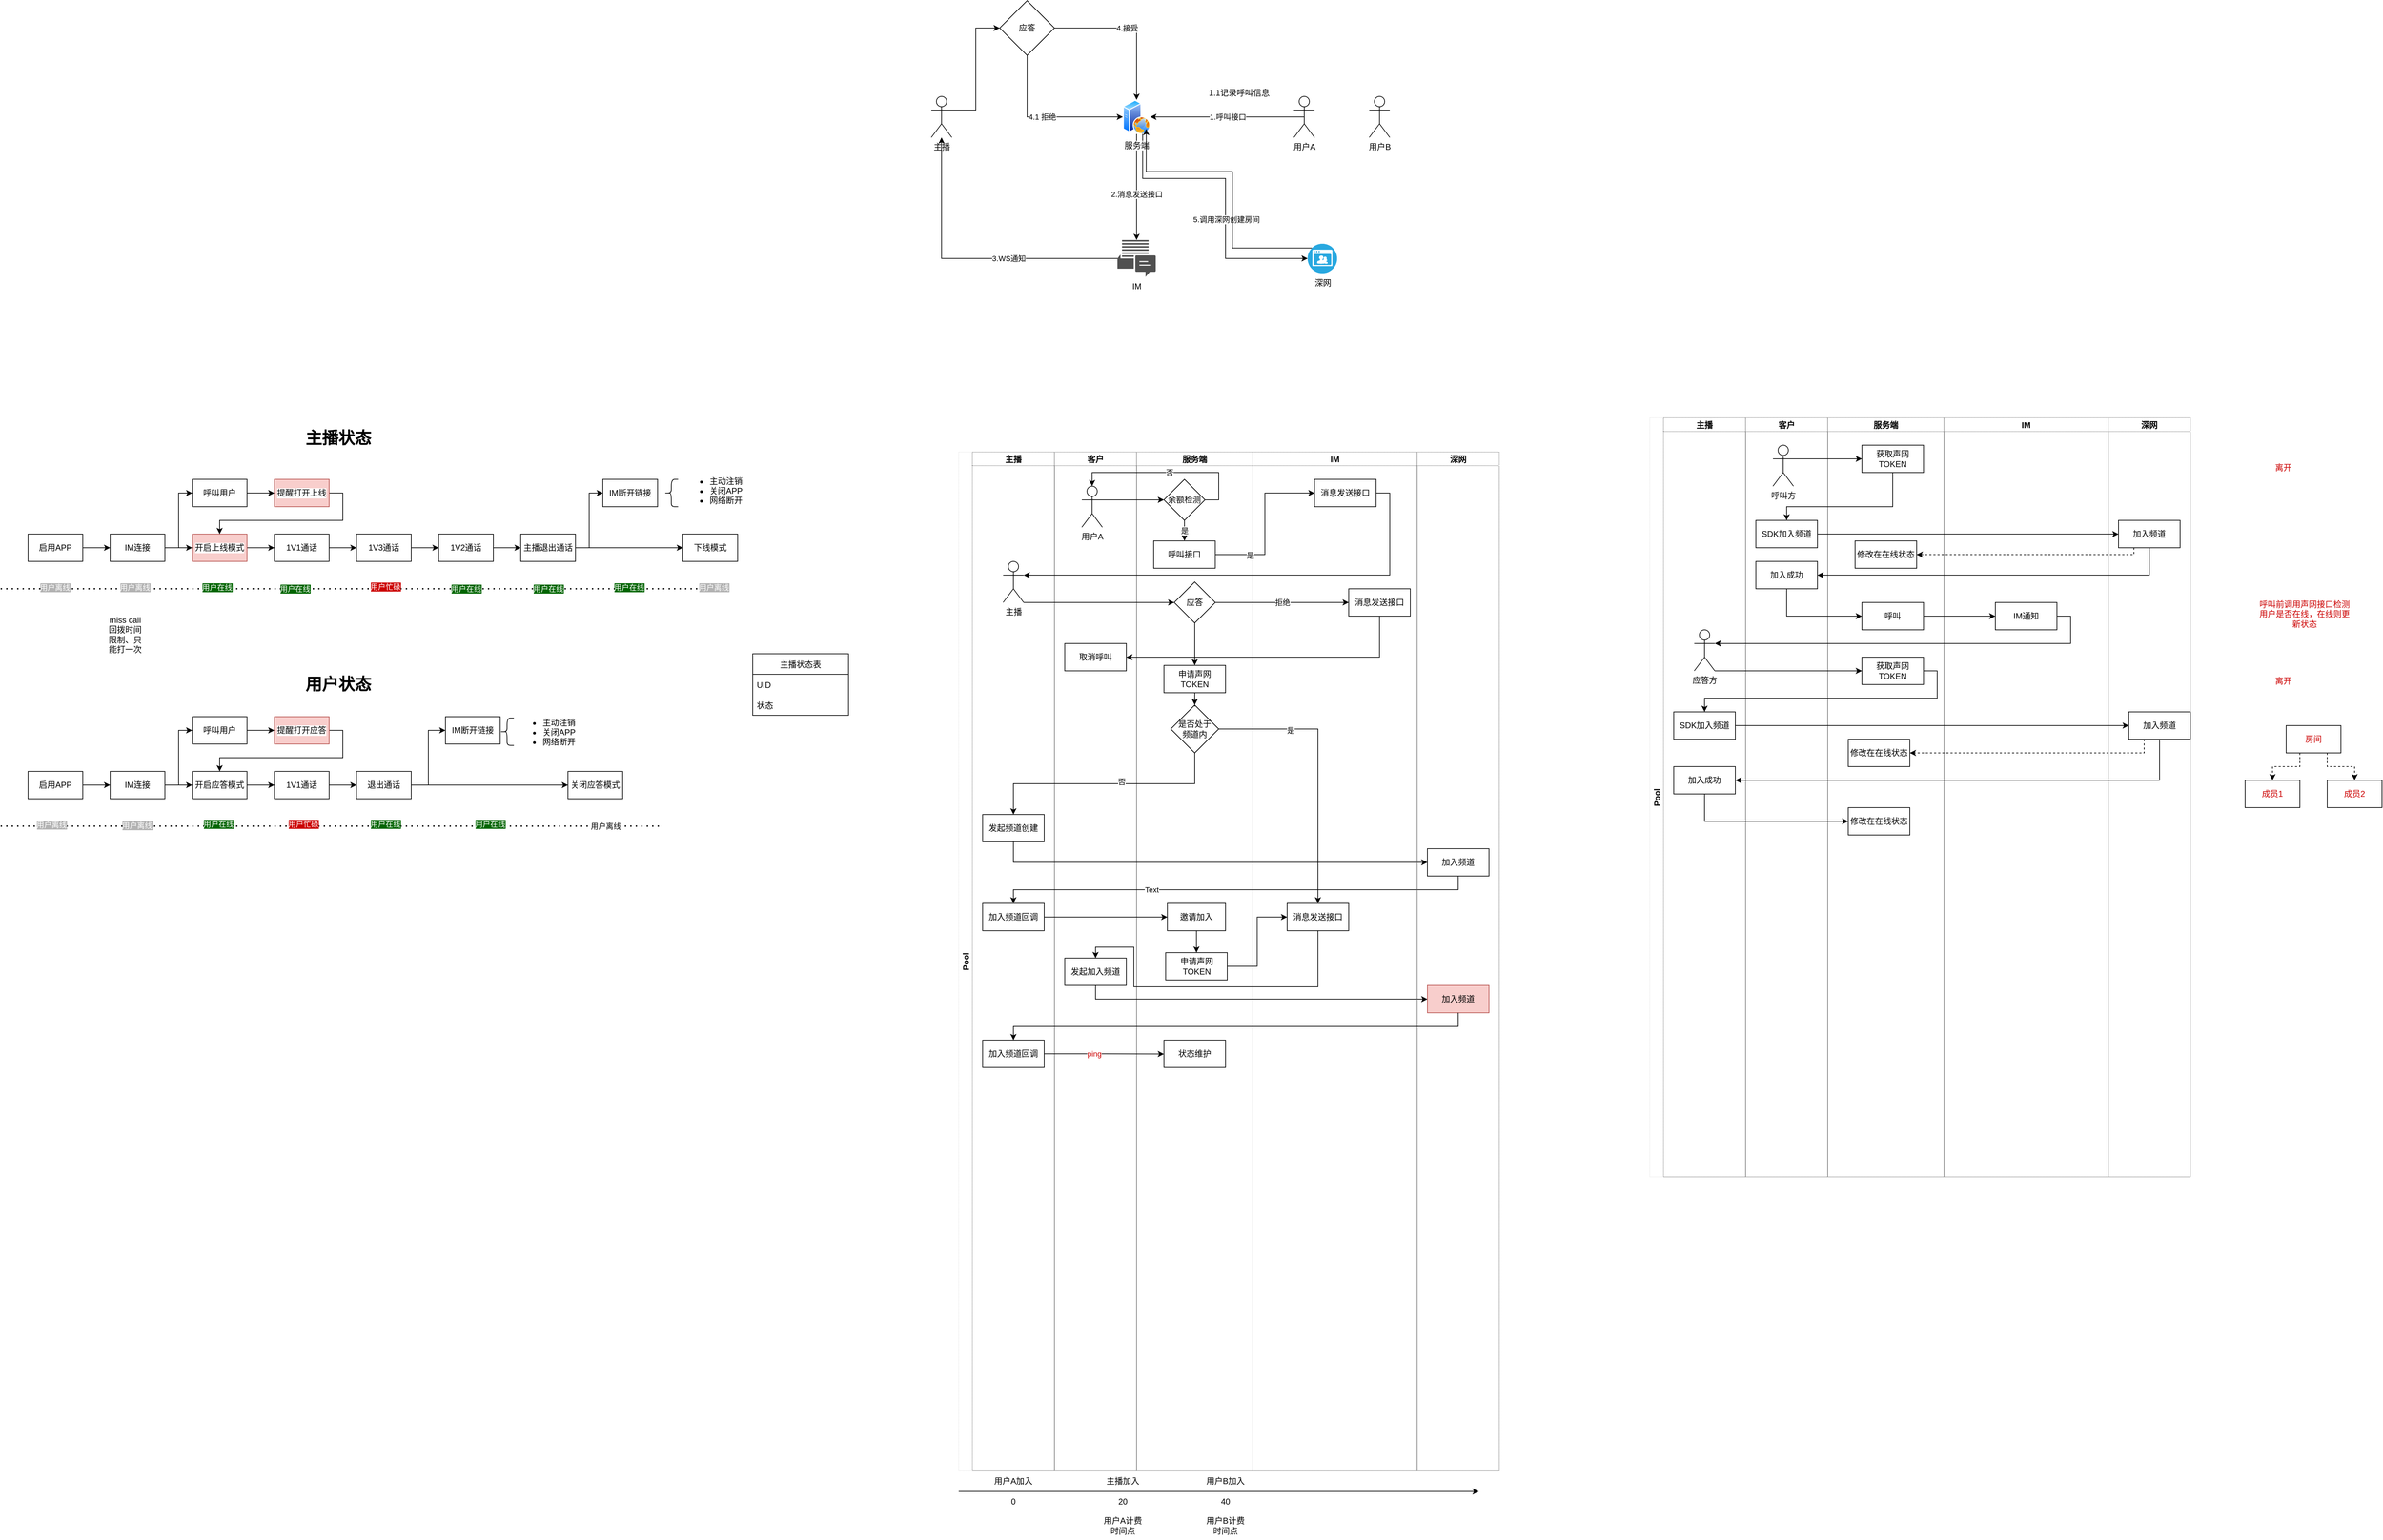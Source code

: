 <mxfile version="15.6.6" type="github">
  <diagram id="u0_twf8YNsRj_HJE-j4O" name="Page-1">
    <mxGraphModel dx="3022" dy="762" grid="0" gridSize="10" guides="1" tooltips="1" connect="1" arrows="1" fold="1" page="0" pageScale="1" pageWidth="827" pageHeight="1169" math="0" shadow="0">
      <root>
        <mxCell id="0" />
        <mxCell id="1" parent="0" />
        <mxCell id="g4sBY3vQFwJTmv0VMaXS-16" style="edgeStyle=orthogonalEdgeStyle;rounded=0;orthogonalLoop=1;jettySize=auto;html=1;exitX=1;exitY=0.333;exitDx=0;exitDy=0;exitPerimeter=0;entryX=0;entryY=0.5;entryDx=0;entryDy=0;" parent="1" source="g4sBY3vQFwJTmv0VMaXS-1" target="g4sBY3vQFwJTmv0VMaXS-15" edge="1">
          <mxGeometry relative="1" as="geometry" />
        </mxCell>
        <mxCell id="g4sBY3vQFwJTmv0VMaXS-1" value="主播" style="shape=umlActor;verticalLabelPosition=bottom;verticalAlign=top;html=1;outlineConnect=0;" parent="1" vertex="1">
          <mxGeometry x="160" y="200" width="30" height="60" as="geometry" />
        </mxCell>
        <mxCell id="g4sBY3vQFwJTmv0VMaXS-10" value="1.呼叫接口" style="edgeStyle=orthogonalEdgeStyle;rounded=0;orthogonalLoop=1;jettySize=auto;html=1;exitX=0.5;exitY=0.5;exitDx=0;exitDy=0;exitPerimeter=0;entryX=1;entryY=0.5;entryDx=0;entryDy=0;" parent="1" source="g4sBY3vQFwJTmv0VMaXS-2" target="g4sBY3vQFwJTmv0VMaXS-4" edge="1">
          <mxGeometry relative="1" as="geometry" />
        </mxCell>
        <mxCell id="g4sBY3vQFwJTmv0VMaXS-2" value="用户A" style="shape=umlActor;verticalLabelPosition=bottom;verticalAlign=top;html=1;outlineConnect=0;" parent="1" vertex="1">
          <mxGeometry x="690" y="200" width="30" height="60" as="geometry" />
        </mxCell>
        <mxCell id="g4sBY3vQFwJTmv0VMaXS-11" value="" style="edgeStyle=orthogonalEdgeStyle;rounded=0;orthogonalLoop=1;jettySize=auto;html=1;exitX=0.5;exitY=1;exitDx=0;exitDy=0;" parent="1" source="g4sBY3vQFwJTmv0VMaXS-4" target="g4sBY3vQFwJTmv0VMaXS-7" edge="1">
          <mxGeometry relative="1" as="geometry" />
        </mxCell>
        <mxCell id="g4sBY3vQFwJTmv0VMaXS-12" value="2.消息发送接口" style="edgeLabel;html=1;align=center;verticalAlign=middle;resizable=0;points=[];" parent="g4sBY3vQFwJTmv0VMaXS-11" vertex="1" connectable="0">
          <mxGeometry x="0.136" relative="1" as="geometry">
            <mxPoint as="offset" />
          </mxGeometry>
        </mxCell>
        <mxCell id="g4sBY3vQFwJTmv0VMaXS-25" style="edgeStyle=orthogonalEdgeStyle;rounded=0;orthogonalLoop=1;jettySize=auto;html=1;exitX=0.75;exitY=1;exitDx=0;exitDy=0;entryX=0;entryY=0.5;entryDx=0;entryDy=0;entryPerimeter=0;" parent="1" source="g4sBY3vQFwJTmv0VMaXS-4" target="g4sBY3vQFwJTmv0VMaXS-5" edge="1">
          <mxGeometry relative="1" as="geometry">
            <Array as="points">
              <mxPoint x="469" y="320" />
              <mxPoint x="590" y="320" />
              <mxPoint x="590" y="437" />
            </Array>
          </mxGeometry>
        </mxCell>
        <mxCell id="g4sBY3vQFwJTmv0VMaXS-26" value="5.调用深网创建房间" style="edgeLabel;html=1;align=center;verticalAlign=middle;resizable=0;points=[];" parent="g4sBY3vQFwJTmv0VMaXS-25" vertex="1" connectable="0">
          <mxGeometry x="-0.455" y="-1" relative="1" as="geometry">
            <mxPoint x="73" y="59" as="offset" />
          </mxGeometry>
        </mxCell>
        <mxCell id="g4sBY3vQFwJTmv0VMaXS-4" value="服务端" style="aspect=fixed;perimeter=ellipsePerimeter;html=1;align=center;shadow=0;dashed=0;spacingTop=3;image;image=img/lib/active_directory/web_server.svg;" parent="1" vertex="1">
          <mxGeometry x="440" y="205" width="40" height="50" as="geometry" />
        </mxCell>
        <mxCell id="g4sBY3vQFwJTmv0VMaXS-27" style="edgeStyle=orthogonalEdgeStyle;rounded=0;orthogonalLoop=1;jettySize=auto;html=1;exitX=0.145;exitY=0.145;exitDx=0;exitDy=0;exitPerimeter=0;entryX=1;entryY=1;entryDx=0;entryDy=0;" parent="1" source="g4sBY3vQFwJTmv0VMaXS-5" target="g4sBY3vQFwJTmv0VMaXS-4" edge="1">
          <mxGeometry relative="1" as="geometry">
            <Array as="points">
              <mxPoint x="600" y="422" />
              <mxPoint x="600" y="310" />
              <mxPoint x="474" y="310" />
            </Array>
          </mxGeometry>
        </mxCell>
        <mxCell id="g4sBY3vQFwJTmv0VMaXS-5" value="深网" style="fillColor=#28A8E0;verticalLabelPosition=bottom;sketch=0;html=1;strokeColor=#ffffff;verticalAlign=top;align=center;points=[[0.145,0.145,0],[0.5,0,0],[0.855,0.145,0],[1,0.5,0],[0.855,0.855,0],[0.5,1,0],[0.145,0.855,0],[0,0.5,0]];pointerEvents=1;shape=mxgraph.cisco_safe.compositeIcon;bgIcon=ellipse;resIcon=mxgraph.cisco_safe.capability.video;" parent="1" vertex="1">
          <mxGeometry x="710" y="415.5" width="43" height="43" as="geometry" />
        </mxCell>
        <mxCell id="g4sBY3vQFwJTmv0VMaXS-13" style="edgeStyle=orthogonalEdgeStyle;rounded=0;orthogonalLoop=1;jettySize=auto;html=1;" parent="1" source="g4sBY3vQFwJTmv0VMaXS-7" target="g4sBY3vQFwJTmv0VMaXS-1" edge="1">
          <mxGeometry relative="1" as="geometry" />
        </mxCell>
        <mxCell id="g4sBY3vQFwJTmv0VMaXS-14" value="3.WS通知" style="edgeLabel;html=1;align=center;verticalAlign=middle;resizable=0;points=[];" parent="g4sBY3vQFwJTmv0VMaXS-13" vertex="1" connectable="0">
          <mxGeometry x="-0.267" relative="1" as="geometry">
            <mxPoint as="offset" />
          </mxGeometry>
        </mxCell>
        <mxCell id="g4sBY3vQFwJTmv0VMaXS-7" value="IM" style="sketch=0;pointerEvents=1;shadow=0;dashed=0;html=1;strokeColor=none;fillColor=#505050;labelPosition=center;verticalLabelPosition=bottom;verticalAlign=top;outlineConnect=0;align=center;shape=mxgraph.office.communications.im_workload;" parent="1" vertex="1">
          <mxGeometry x="432" y="410" width="56" height="54" as="geometry" />
        </mxCell>
        <mxCell id="g4sBY3vQFwJTmv0VMaXS-8" value="用户B" style="shape=umlActor;verticalLabelPosition=bottom;verticalAlign=top;html=1;outlineConnect=0;" parent="1" vertex="1">
          <mxGeometry x="800" y="200" width="30" height="60" as="geometry" />
        </mxCell>
        <mxCell id="g4sBY3vQFwJTmv0VMaXS-19" style="edgeStyle=orthogonalEdgeStyle;rounded=0;orthogonalLoop=1;jettySize=auto;html=1;exitX=1;exitY=0.5;exitDx=0;exitDy=0;entryX=0.5;entryY=0;entryDx=0;entryDy=0;" parent="1" source="g4sBY3vQFwJTmv0VMaXS-15" target="g4sBY3vQFwJTmv0VMaXS-4" edge="1">
          <mxGeometry relative="1" as="geometry" />
        </mxCell>
        <mxCell id="g4sBY3vQFwJTmv0VMaXS-20" value="4.接受" style="edgeLabel;html=1;align=center;verticalAlign=middle;resizable=0;points=[];" parent="g4sBY3vQFwJTmv0VMaXS-19" vertex="1" connectable="0">
          <mxGeometry x="-0.058" relative="1" as="geometry">
            <mxPoint as="offset" />
          </mxGeometry>
        </mxCell>
        <mxCell id="g4sBY3vQFwJTmv0VMaXS-22" style="edgeStyle=orthogonalEdgeStyle;rounded=0;orthogonalLoop=1;jettySize=auto;html=1;exitX=0.5;exitY=1;exitDx=0;exitDy=0;entryX=0;entryY=0.5;entryDx=0;entryDy=0;" parent="1" source="g4sBY3vQFwJTmv0VMaXS-15" target="g4sBY3vQFwJTmv0VMaXS-4" edge="1">
          <mxGeometry relative="1" as="geometry" />
        </mxCell>
        <mxCell id="g4sBY3vQFwJTmv0VMaXS-23" value="4.1&amp;nbsp;拒绝" style="edgeLabel;html=1;align=center;verticalAlign=middle;resizable=0;points=[];" parent="g4sBY3vQFwJTmv0VMaXS-22" vertex="1" connectable="0">
          <mxGeometry x="-0.026" relative="1" as="geometry">
            <mxPoint as="offset" />
          </mxGeometry>
        </mxCell>
        <mxCell id="g4sBY3vQFwJTmv0VMaXS-15" value="应答" style="rhombus;whiteSpace=wrap;html=1;" parent="1" vertex="1">
          <mxGeometry x="260" y="60" width="80" height="80" as="geometry" />
        </mxCell>
        <mxCell id="g4sBY3vQFwJTmv0VMaXS-18" value="1.1记录呼叫信息" style="text;html=1;strokeColor=none;fillColor=none;align=center;verticalAlign=middle;whiteSpace=wrap;rounded=0;" parent="1" vertex="1">
          <mxGeometry x="560" y="180" width="100" height="30" as="geometry" />
        </mxCell>
        <mxCell id="g4sBY3vQFwJTmv0VMaXS-29" value="Pool" style="swimlane;childLayout=stackLayout;resizeParent=1;resizeParentMax=0;startSize=20;horizontal=0;horizontalStack=1;strokeColor=#E6E6E6;dashed=1;dashPattern=1 1;" parent="1" vertex="1">
          <mxGeometry x="200" y="720" width="790" height="1490" as="geometry" />
        </mxCell>
        <mxCell id="g4sBY3vQFwJTmv0VMaXS-30" value="主播" style="swimlane;startSize=20;strokeColor=#808080;dashed=1;dashPattern=1 1;" parent="g4sBY3vQFwJTmv0VMaXS-29" vertex="1">
          <mxGeometry x="20" width="120" height="1490" as="geometry" />
        </mxCell>
        <mxCell id="g4sBY3vQFwJTmv0VMaXS-46" value="主播" style="shape=umlActor;verticalLabelPosition=bottom;verticalAlign=top;html=1;outlineConnect=0;" parent="g4sBY3vQFwJTmv0VMaXS-30" vertex="1">
          <mxGeometry x="45" y="160" width="30" height="60" as="geometry" />
        </mxCell>
        <mxCell id="bjaMCamKSF5sM4Zxcl0b-6" value="发起频道创建" style="rounded=0;whiteSpace=wrap;html=1;" parent="g4sBY3vQFwJTmv0VMaXS-30" vertex="1">
          <mxGeometry x="15" y="530" width="90" height="40" as="geometry" />
        </mxCell>
        <mxCell id="z2xvUa6bOidR-Bl0gTQm-137" value="加入频道回调" style="rounded=0;whiteSpace=wrap;html=1;" parent="g4sBY3vQFwJTmv0VMaXS-30" vertex="1">
          <mxGeometry x="15" y="660" width="90" height="40" as="geometry" />
        </mxCell>
        <mxCell id="z2xvUa6bOidR-Bl0gTQm-191" value="加入频道回调" style="rounded=0;whiteSpace=wrap;html=1;" parent="g4sBY3vQFwJTmv0VMaXS-30" vertex="1">
          <mxGeometry x="15" y="860" width="90" height="40" as="geometry" />
        </mxCell>
        <mxCell id="g4sBY3vQFwJTmv0VMaXS-31" value="客户" style="swimlane;startSize=20;strokeColor=#808080;dashed=1;dashPattern=1 1;" parent="g4sBY3vQFwJTmv0VMaXS-29" vertex="1">
          <mxGeometry x="140" width="120" height="1490" as="geometry" />
        </mxCell>
        <mxCell id="g4sBY3vQFwJTmv0VMaXS-40" value="用户A" style="shape=umlActor;verticalLabelPosition=bottom;verticalAlign=top;html=1;outlineConnect=0;" parent="g4sBY3vQFwJTmv0VMaXS-31" vertex="1">
          <mxGeometry x="40" y="50" width="30" height="60" as="geometry" />
        </mxCell>
        <mxCell id="z2xvUa6bOidR-Bl0gTQm-132" value="取消呼叫" style="rounded=0;whiteSpace=wrap;html=1;" parent="g4sBY3vQFwJTmv0VMaXS-31" vertex="1">
          <mxGeometry x="15" y="280" width="90" height="40" as="geometry" />
        </mxCell>
        <mxCell id="z2xvUa6bOidR-Bl0gTQm-143" value="发起加入频道" style="rounded=0;whiteSpace=wrap;html=1;" parent="g4sBY3vQFwJTmv0VMaXS-31" vertex="1">
          <mxGeometry x="15" y="740" width="90" height="40" as="geometry" />
        </mxCell>
        <mxCell id="g4sBY3vQFwJTmv0VMaXS-32" value="服务端" style="swimlane;startSize=20;strokeColor=#808080;dashed=1;dashPattern=1 1;" parent="g4sBY3vQFwJTmv0VMaXS-29" vertex="1">
          <mxGeometry x="260" width="170" height="1490" as="geometry" />
        </mxCell>
        <mxCell id="g4sBY3vQFwJTmv0VMaXS-42" value="呼叫接口" style="rounded=0;whiteSpace=wrap;html=1;" parent="g4sBY3vQFwJTmv0VMaXS-32" vertex="1">
          <mxGeometry x="25" y="130" width="90" height="40" as="geometry" />
        </mxCell>
        <mxCell id="t0FxqeCYsKIWs9JOHYrU-2" value="是" style="edgeStyle=orthogonalEdgeStyle;rounded=0;orthogonalLoop=1;jettySize=auto;html=1;exitX=0.5;exitY=1;exitDx=0;exitDy=0;" parent="g4sBY3vQFwJTmv0VMaXS-32" source="g4sBY3vQFwJTmv0VMaXS-55" target="g4sBY3vQFwJTmv0VMaXS-42" edge="1">
          <mxGeometry relative="1" as="geometry" />
        </mxCell>
        <mxCell id="g4sBY3vQFwJTmv0VMaXS-55" value="余额检测" style="rhombus;whiteSpace=wrap;html=1;" parent="g4sBY3vQFwJTmv0VMaXS-32" vertex="1">
          <mxGeometry x="40" y="40" width="60" height="60" as="geometry" />
        </mxCell>
        <mxCell id="t0FxqeCYsKIWs9JOHYrU-12" style="edgeStyle=orthogonalEdgeStyle;rounded=0;orthogonalLoop=1;jettySize=auto;html=1;exitX=0.5;exitY=1;exitDx=0;exitDy=0;strokeColor=default;labelBackgroundColor=default;fontColor=default;entryX=0.5;entryY=0;entryDx=0;entryDy=0;" parent="g4sBY3vQFwJTmv0VMaXS-32" source="z2xvUa6bOidR-Bl0gTQm-128" target="pI7oZdxJtOxQLC7SE2ko-5" edge="1">
          <mxGeometry relative="1" as="geometry">
            <mxPoint x="90" y="278" as="targetPoint" />
          </mxGeometry>
        </mxCell>
        <mxCell id="z2xvUa6bOidR-Bl0gTQm-128" value="应答" style="rhombus;whiteSpace=wrap;html=1;" parent="g4sBY3vQFwJTmv0VMaXS-32" vertex="1">
          <mxGeometry x="55" y="190" width="60" height="60" as="geometry" />
        </mxCell>
        <mxCell id="pI7oZdxJtOxQLC7SE2ko-2" style="edgeStyle=orthogonalEdgeStyle;rounded=0;orthogonalLoop=1;jettySize=auto;html=1;exitX=0.5;exitY=1;exitDx=0;exitDy=0;labelBackgroundColor=default;fontColor=default;strokeColor=default;" edge="1" parent="g4sBY3vQFwJTmv0VMaXS-32" source="z2xvUa6bOidR-Bl0gTQm-139" target="z2xvUa6bOidR-Bl0gTQm-187">
          <mxGeometry relative="1" as="geometry" />
        </mxCell>
        <mxCell id="z2xvUa6bOidR-Bl0gTQm-139" value="邀请加入" style="rounded=0;whiteSpace=wrap;html=1;" parent="g4sBY3vQFwJTmv0VMaXS-32" vertex="1">
          <mxGeometry x="45" y="660" width="85" height="40" as="geometry" />
        </mxCell>
        <mxCell id="z2xvUa6bOidR-Bl0gTQm-187" value="申请声网TOKEN" style="rounded=0;whiteSpace=wrap;html=1;fillColor=default;strokeColor=default;fontColor=default;" parent="g4sBY3vQFwJTmv0VMaXS-32" vertex="1">
          <mxGeometry x="42.5" y="732" width="90" height="40" as="geometry" />
        </mxCell>
        <mxCell id="z2xvUa6bOidR-Bl0gTQm-193" value="状态维护" style="rounded=0;whiteSpace=wrap;html=1;" parent="g4sBY3vQFwJTmv0VMaXS-32" vertex="1">
          <mxGeometry x="40" y="860" width="90" height="40" as="geometry" />
        </mxCell>
        <mxCell id="t0FxqeCYsKIWs9JOHYrU-11" value="是否处于&lt;br&gt;频道内" style="rhombus;whiteSpace=wrap;html=1;" parent="g4sBY3vQFwJTmv0VMaXS-32" vertex="1">
          <mxGeometry x="50" y="370" width="70" height="70" as="geometry" />
        </mxCell>
        <mxCell id="pI7oZdxJtOxQLC7SE2ko-6" style="edgeStyle=orthogonalEdgeStyle;rounded=0;orthogonalLoop=1;jettySize=auto;html=1;exitX=0.5;exitY=1;exitDx=0;exitDy=0;labelBackgroundColor=default;fontColor=default;strokeColor=default;" edge="1" parent="g4sBY3vQFwJTmv0VMaXS-32" source="pI7oZdxJtOxQLC7SE2ko-5" target="t0FxqeCYsKIWs9JOHYrU-11">
          <mxGeometry relative="1" as="geometry" />
        </mxCell>
        <mxCell id="pI7oZdxJtOxQLC7SE2ko-5" value="申请声网TOKEN" style="rounded=0;whiteSpace=wrap;html=1;fillColor=default;strokeColor=default;fontColor=default;" vertex="1" parent="g4sBY3vQFwJTmv0VMaXS-32">
          <mxGeometry x="40" y="312" width="90" height="40" as="geometry" />
        </mxCell>
        <mxCell id="g4sBY3vQFwJTmv0VMaXS-38" value="IM" style="swimlane;startSize=20;strokeColor=#808080;dashed=1;dashPattern=1 1;fillColor=default;fontColor=default;" parent="g4sBY3vQFwJTmv0VMaXS-29" vertex="1">
          <mxGeometry x="430" width="240" height="1490" as="geometry" />
        </mxCell>
        <mxCell id="g4sBY3vQFwJTmv0VMaXS-45" value="消息发送接口" style="rounded=0;whiteSpace=wrap;html=1;" parent="g4sBY3vQFwJTmv0VMaXS-38" vertex="1">
          <mxGeometry x="90" y="40" width="90" height="40" as="geometry" />
        </mxCell>
        <mxCell id="z2xvUa6bOidR-Bl0gTQm-129" value="消息发送接口" style="rounded=0;whiteSpace=wrap;html=1;" parent="g4sBY3vQFwJTmv0VMaXS-38" vertex="1">
          <mxGeometry x="140" y="200" width="90" height="40" as="geometry" />
        </mxCell>
        <mxCell id="z2xvUa6bOidR-Bl0gTQm-141" value="消息发送接口" style="rounded=0;whiteSpace=wrap;html=1;" parent="g4sBY3vQFwJTmv0VMaXS-38" vertex="1">
          <mxGeometry x="50" y="660" width="90" height="40" as="geometry" />
        </mxCell>
        <mxCell id="g4sBY3vQFwJTmv0VMaXS-41" style="edgeStyle=orthogonalEdgeStyle;rounded=0;orthogonalLoop=1;jettySize=auto;html=1;exitX=1;exitY=0.333;exitDx=0;exitDy=0;exitPerimeter=0;entryX=0;entryY=0.5;entryDx=0;entryDy=0;" parent="g4sBY3vQFwJTmv0VMaXS-29" source="g4sBY3vQFwJTmv0VMaXS-40" target="g4sBY3vQFwJTmv0VMaXS-55" edge="1">
          <mxGeometry relative="1" as="geometry">
            <mxPoint x="290" y="70.143" as="targetPoint" />
          </mxGeometry>
        </mxCell>
        <mxCell id="g4sBY3vQFwJTmv0VMaXS-47" style="edgeStyle=orthogonalEdgeStyle;rounded=0;orthogonalLoop=1;jettySize=auto;html=1;exitX=1;exitY=0.5;exitDx=0;exitDy=0;entryX=1;entryY=0.333;entryDx=0;entryDy=0;entryPerimeter=0;" parent="g4sBY3vQFwJTmv0VMaXS-29" source="g4sBY3vQFwJTmv0VMaXS-45" target="g4sBY3vQFwJTmv0VMaXS-46" edge="1">
          <mxGeometry relative="1" as="geometry" />
        </mxCell>
        <mxCell id="g4sBY3vQFwJTmv0VMaXS-48" style="edgeStyle=orthogonalEdgeStyle;rounded=0;orthogonalLoop=1;jettySize=auto;html=1;exitX=1;exitY=1;exitDx=0;exitDy=0;exitPerimeter=0;entryX=0;entryY=0.5;entryDx=0;entryDy=0;" parent="g4sBY3vQFwJTmv0VMaXS-29" source="g4sBY3vQFwJTmv0VMaXS-46" target="z2xvUa6bOidR-Bl0gTQm-128" edge="1">
          <mxGeometry relative="1" as="geometry">
            <mxPoint x="300" y="220" as="targetPoint" />
            <Array as="points">
              <mxPoint x="150" y="220" />
              <mxPoint x="150" y="220" />
            </Array>
          </mxGeometry>
        </mxCell>
        <mxCell id="bjaMCamKSF5sM4Zxcl0b-8" style="edgeStyle=orthogonalEdgeStyle;rounded=0;orthogonalLoop=1;jettySize=auto;html=1;exitX=0.5;exitY=1;exitDx=0;exitDy=0;entryX=0;entryY=0.5;entryDx=0;entryDy=0;" parent="g4sBY3vQFwJTmv0VMaXS-29" source="bjaMCamKSF5sM4Zxcl0b-6" target="bjaMCamKSF5sM4Zxcl0b-7" edge="1">
          <mxGeometry relative="1" as="geometry">
            <Array as="points">
              <mxPoint x="80" y="600" />
              <mxPoint x="685" y="600" />
            </Array>
            <mxPoint x="80" y="720.0" as="sourcePoint" />
          </mxGeometry>
        </mxCell>
        <mxCell id="z2xvUa6bOidR-Bl0gTQm-130" value="拒绝" style="edgeStyle=orthogonalEdgeStyle;rounded=0;orthogonalLoop=1;jettySize=auto;html=1;exitX=1;exitY=0.5;exitDx=0;exitDy=0;entryX=0;entryY=0.5;entryDx=0;entryDy=0;" parent="g4sBY3vQFwJTmv0VMaXS-29" source="z2xvUa6bOidR-Bl0gTQm-128" target="z2xvUa6bOidR-Bl0gTQm-129" edge="1">
          <mxGeometry relative="1" as="geometry" />
        </mxCell>
        <mxCell id="z2xvUa6bOidR-Bl0gTQm-133" style="edgeStyle=orthogonalEdgeStyle;rounded=0;orthogonalLoop=1;jettySize=auto;html=1;exitX=0.5;exitY=1;exitDx=0;exitDy=0;entryX=1;entryY=0.5;entryDx=0;entryDy=0;" parent="g4sBY3vQFwJTmv0VMaXS-29" source="z2xvUa6bOidR-Bl0gTQm-129" target="z2xvUa6bOidR-Bl0gTQm-132" edge="1">
          <mxGeometry relative="1" as="geometry" />
        </mxCell>
        <mxCell id="z2xvUa6bOidR-Bl0gTQm-138" style="edgeStyle=orthogonalEdgeStyle;rounded=0;orthogonalLoop=1;jettySize=auto;html=1;exitX=0.5;exitY=1;exitDx=0;exitDy=0;entryX=0.5;entryY=0;entryDx=0;entryDy=0;" parent="g4sBY3vQFwJTmv0VMaXS-29" source="bjaMCamKSF5sM4Zxcl0b-7" target="z2xvUa6bOidR-Bl0gTQm-137" edge="1">
          <mxGeometry relative="1" as="geometry" />
        </mxCell>
        <mxCell id="t0FxqeCYsKIWs9JOHYrU-9" value="Text" style="edgeLabel;html=1;align=center;verticalAlign=middle;resizable=0;points=[];" parent="z2xvUa6bOidR-Bl0gTQm-138" vertex="1" connectable="0">
          <mxGeometry x="0.356" relative="1" as="geometry">
            <mxPoint as="offset" />
          </mxGeometry>
        </mxCell>
        <mxCell id="z2xvUa6bOidR-Bl0gTQm-140" style="edgeStyle=orthogonalEdgeStyle;rounded=0;orthogonalLoop=1;jettySize=auto;html=1;exitX=1;exitY=0.5;exitDx=0;exitDy=0;entryX=0;entryY=0.5;entryDx=0;entryDy=0;" parent="g4sBY3vQFwJTmv0VMaXS-29" source="z2xvUa6bOidR-Bl0gTQm-137" target="z2xvUa6bOidR-Bl0gTQm-139" edge="1">
          <mxGeometry relative="1" as="geometry" />
        </mxCell>
        <mxCell id="z2xvUa6bOidR-Bl0gTQm-189" style="edgeStyle=orthogonalEdgeStyle;rounded=0;orthogonalLoop=1;jettySize=auto;html=1;exitX=0.5;exitY=1;exitDx=0;exitDy=0;fontColor=#CC0000;" parent="g4sBY3vQFwJTmv0VMaXS-29" source="z2xvUa6bOidR-Bl0gTQm-143" target="z2xvUa6bOidR-Bl0gTQm-145" edge="1">
          <mxGeometry relative="1" as="geometry" />
        </mxCell>
        <mxCell id="g4sBY3vQFwJTmv0VMaXS-39" value="深网" style="swimlane;startSize=20;strokeColor=#808080;dashed=1;dashPattern=1 1;" parent="g4sBY3vQFwJTmv0VMaXS-29" vertex="1">
          <mxGeometry x="670" width="120" height="1490" as="geometry" />
        </mxCell>
        <mxCell id="bjaMCamKSF5sM4Zxcl0b-7" value="加入频道" style="rounded=0;whiteSpace=wrap;html=1;" parent="g4sBY3vQFwJTmv0VMaXS-39" vertex="1">
          <mxGeometry x="15" y="580" width="90" height="40" as="geometry" />
        </mxCell>
        <mxCell id="z2xvUa6bOidR-Bl0gTQm-145" value="加入频道" style="rounded=0;whiteSpace=wrap;html=1;fillColor=#f8cecc;strokeColor=#b85450;" parent="g4sBY3vQFwJTmv0VMaXS-39" vertex="1">
          <mxGeometry x="15" y="780" width="90" height="40" as="geometry" />
        </mxCell>
        <mxCell id="z2xvUa6bOidR-Bl0gTQm-190" style="edgeStyle=orthogonalEdgeStyle;rounded=0;orthogonalLoop=1;jettySize=auto;html=1;exitX=0.5;exitY=1;exitDx=0;exitDy=0;fontColor=#CC0000;entryX=0.5;entryY=0;entryDx=0;entryDy=0;" parent="g4sBY3vQFwJTmv0VMaXS-29" source="z2xvUa6bOidR-Bl0gTQm-145" target="z2xvUa6bOidR-Bl0gTQm-191" edge="1">
          <mxGeometry relative="1" as="geometry">
            <mxPoint x="80.0" y="890" as="targetPoint" />
          </mxGeometry>
        </mxCell>
        <mxCell id="t0FxqeCYsKIWs9JOHYrU-3" style="edgeStyle=orthogonalEdgeStyle;rounded=0;orthogonalLoop=1;jettySize=auto;html=1;exitX=1;exitY=0.5;exitDx=0;exitDy=0;entryX=0;entryY=0.5;entryDx=0;entryDy=0;" parent="g4sBY3vQFwJTmv0VMaXS-29" source="g4sBY3vQFwJTmv0VMaXS-42" target="g4sBY3vQFwJTmv0VMaXS-45" edge="1">
          <mxGeometry relative="1" as="geometry" />
        </mxCell>
        <mxCell id="t0FxqeCYsKIWs9JOHYrU-5" value="是" style="edgeLabel;html=1;align=center;verticalAlign=middle;resizable=0;points=[];" parent="t0FxqeCYsKIWs9JOHYrU-3" vertex="1" connectable="0">
          <mxGeometry x="-0.568" y="-1" relative="1" as="geometry">
            <mxPoint as="offset" />
          </mxGeometry>
        </mxCell>
        <mxCell id="t0FxqeCYsKIWs9JOHYrU-4" value="否" style="edgeStyle=orthogonalEdgeStyle;rounded=0;orthogonalLoop=1;jettySize=auto;html=1;exitX=1;exitY=0.5;exitDx=0;exitDy=0;entryX=0.5;entryY=0;entryDx=0;entryDy=0;entryPerimeter=0;" parent="g4sBY3vQFwJTmv0VMaXS-29" source="g4sBY3vQFwJTmv0VMaXS-55" target="g4sBY3vQFwJTmv0VMaXS-40" edge="1">
          <mxGeometry relative="1" as="geometry">
            <mxPoint x="195" y="40" as="targetPoint" />
            <Array as="points">
              <mxPoint x="380" y="70" />
              <mxPoint x="380" y="30" />
              <mxPoint x="195" y="30" />
            </Array>
          </mxGeometry>
        </mxCell>
        <mxCell id="t0FxqeCYsKIWs9JOHYrU-15" style="edgeStyle=orthogonalEdgeStyle;rounded=0;orthogonalLoop=1;jettySize=auto;html=1;exitX=1;exitY=0.5;exitDx=0;exitDy=0;" parent="g4sBY3vQFwJTmv0VMaXS-29" source="t0FxqeCYsKIWs9JOHYrU-11" target="z2xvUa6bOidR-Bl0gTQm-141" edge="1">
          <mxGeometry relative="1" as="geometry" />
        </mxCell>
        <mxCell id="t0FxqeCYsKIWs9JOHYrU-16" value="是" style="edgeLabel;html=1;align=center;verticalAlign=middle;resizable=0;points=[];" parent="t0FxqeCYsKIWs9JOHYrU-15" vertex="1" connectable="0">
          <mxGeometry x="-0.475" y="-2" relative="1" as="geometry">
            <mxPoint as="offset" />
          </mxGeometry>
        </mxCell>
        <mxCell id="pI7oZdxJtOxQLC7SE2ko-3" style="edgeStyle=orthogonalEdgeStyle;rounded=0;orthogonalLoop=1;jettySize=auto;html=1;exitX=1;exitY=0.5;exitDx=0;exitDy=0;entryX=0;entryY=0.5;entryDx=0;entryDy=0;labelBackgroundColor=default;fontColor=default;strokeColor=default;" edge="1" parent="g4sBY3vQFwJTmv0VMaXS-29" source="z2xvUa6bOidR-Bl0gTQm-187" target="z2xvUa6bOidR-Bl0gTQm-141">
          <mxGeometry relative="1" as="geometry" />
        </mxCell>
        <mxCell id="pI7oZdxJtOxQLC7SE2ko-4" style="edgeStyle=orthogonalEdgeStyle;rounded=0;orthogonalLoop=1;jettySize=auto;html=1;exitX=0.5;exitY=1;exitDx=0;exitDy=0;entryX=0.5;entryY=0;entryDx=0;entryDy=0;labelBackgroundColor=default;fontColor=default;strokeColor=default;" edge="1" parent="g4sBY3vQFwJTmv0VMaXS-29" source="z2xvUa6bOidR-Bl0gTQm-141" target="z2xvUa6bOidR-Bl0gTQm-143">
          <mxGeometry relative="1" as="geometry">
            <Array as="points">
              <mxPoint x="525" y="782" />
              <mxPoint x="256" y="782" />
              <mxPoint x="256" y="724" />
              <mxPoint x="200" y="724" />
            </Array>
          </mxGeometry>
        </mxCell>
        <mxCell id="t0FxqeCYsKIWs9JOHYrU-13" style="edgeStyle=orthogonalEdgeStyle;rounded=0;orthogonalLoop=1;jettySize=auto;html=1;exitX=0.5;exitY=1;exitDx=0;exitDy=0;entryX=0.5;entryY=0;entryDx=0;entryDy=0;strokeColor=default;labelBackgroundColor=default;fontColor=default;" parent="g4sBY3vQFwJTmv0VMaXS-29" source="t0FxqeCYsKIWs9JOHYrU-11" target="bjaMCamKSF5sM4Zxcl0b-6" edge="1">
          <mxGeometry relative="1" as="geometry">
            <mxPoint x="345" y="480" as="targetPoint" />
          </mxGeometry>
        </mxCell>
        <mxCell id="t0FxqeCYsKIWs9JOHYrU-14" value="否" style="edgeLabel;html=1;align=center;verticalAlign=middle;resizable=0;points=[];" parent="t0FxqeCYsKIWs9JOHYrU-13" vertex="1" connectable="0">
          <mxGeometry x="-0.145" y="-3" relative="1" as="geometry">
            <mxPoint as="offset" />
          </mxGeometry>
        </mxCell>
        <mxCell id="bjaMCamKSF5sM4Zxcl0b-14" value="" style="endArrow=classic;html=1;rounded=0;" parent="1" edge="1">
          <mxGeometry width="50" height="50" relative="1" as="geometry">
            <mxPoint x="200" y="2240" as="sourcePoint" />
            <mxPoint x="960" y="2240" as="targetPoint" />
          </mxGeometry>
        </mxCell>
        <mxCell id="bjaMCamKSF5sM4Zxcl0b-15" value="用户A加入" style="text;html=1;strokeColor=none;fillColor=none;align=center;verticalAlign=middle;whiteSpace=wrap;rounded=0;dashed=1;dashPattern=1 1;" parent="1" vertex="1">
          <mxGeometry x="250" y="2210" width="60" height="30" as="geometry" />
        </mxCell>
        <mxCell id="bjaMCamKSF5sM4Zxcl0b-16" value="主播加入" style="text;html=1;strokeColor=none;fillColor=none;align=center;verticalAlign=middle;whiteSpace=wrap;rounded=0;dashed=1;dashPattern=1 1;" parent="1" vertex="1">
          <mxGeometry x="410" y="2210" width="60" height="30" as="geometry" />
        </mxCell>
        <mxCell id="bjaMCamKSF5sM4Zxcl0b-17" value="用户B加入" style="text;html=1;strokeColor=none;fillColor=none;align=center;verticalAlign=middle;whiteSpace=wrap;rounded=0;dashed=1;dashPattern=1 1;" parent="1" vertex="1">
          <mxGeometry x="560" y="2210" width="60" height="30" as="geometry" />
        </mxCell>
        <mxCell id="bjaMCamKSF5sM4Zxcl0b-18" value="0" style="text;html=1;strokeColor=none;fillColor=none;align=center;verticalAlign=middle;whiteSpace=wrap;rounded=0;dashed=1;dashPattern=1 1;" parent="1" vertex="1">
          <mxGeometry x="250" y="2240" width="60" height="30" as="geometry" />
        </mxCell>
        <mxCell id="bjaMCamKSF5sM4Zxcl0b-19" value="20" style="text;html=1;strokeColor=none;fillColor=none;align=center;verticalAlign=middle;whiteSpace=wrap;rounded=0;dashed=1;dashPattern=1 1;" parent="1" vertex="1">
          <mxGeometry x="410" y="2240" width="60" height="30" as="geometry" />
        </mxCell>
        <mxCell id="bjaMCamKSF5sM4Zxcl0b-20" value="40" style="text;html=1;strokeColor=none;fillColor=none;align=center;verticalAlign=middle;whiteSpace=wrap;rounded=0;dashed=1;dashPattern=1 1;" parent="1" vertex="1">
          <mxGeometry x="560" y="2240" width="60" height="30" as="geometry" />
        </mxCell>
        <mxCell id="bjaMCamKSF5sM4Zxcl0b-21" value="用户A计费时间点" style="text;html=1;strokeColor=none;fillColor=none;align=center;verticalAlign=middle;whiteSpace=wrap;rounded=0;dashed=1;dashPattern=1 1;" parent="1" vertex="1">
          <mxGeometry x="410" y="2270" width="60" height="40" as="geometry" />
        </mxCell>
        <mxCell id="bjaMCamKSF5sM4Zxcl0b-22" value="用户B计费时间点" style="text;html=1;strokeColor=none;fillColor=none;align=center;verticalAlign=middle;whiteSpace=wrap;rounded=0;dashed=1;dashPattern=1 1;" parent="1" vertex="1">
          <mxGeometry x="560" y="2270" width="60" height="40" as="geometry" />
        </mxCell>
        <mxCell id="z2xvUa6bOidR-Bl0gTQm-1" value="Pool" style="swimlane;childLayout=stackLayout;resizeParent=1;resizeParentMax=0;startSize=20;horizontal=0;horizontalStack=1;strokeColor=#E6E6E6;dashed=1;dashPattern=1 1;" parent="1" vertex="1">
          <mxGeometry x="1210" y="670" width="790" height="1110" as="geometry" />
        </mxCell>
        <mxCell id="z2xvUa6bOidR-Bl0gTQm-2" value="主播" style="swimlane;startSize=20;strokeColor=#808080;dashed=1;dashPattern=1 1;" parent="z2xvUa6bOidR-Bl0gTQm-1" vertex="1">
          <mxGeometry x="20" width="120" height="1110" as="geometry" />
        </mxCell>
        <mxCell id="z2xvUa6bOidR-Bl0gTQm-3" value="应答方" style="shape=umlActor;verticalLabelPosition=bottom;verticalAlign=top;html=1;outlineConnect=0;" parent="z2xvUa6bOidR-Bl0gTQm-2" vertex="1">
          <mxGeometry x="45" y="310" width="30" height="60" as="geometry" />
        </mxCell>
        <mxCell id="z2xvUa6bOidR-Bl0gTQm-110" value="加入成功" style="rounded=0;whiteSpace=wrap;html=1;" parent="z2xvUa6bOidR-Bl0gTQm-2" vertex="1">
          <mxGeometry x="15" y="510" width="90" height="40" as="geometry" />
        </mxCell>
        <mxCell id="z2xvUa6bOidR-Bl0gTQm-165" value="SDK加入频道" style="rounded=0;whiteSpace=wrap;html=1;" parent="z2xvUa6bOidR-Bl0gTQm-2" vertex="1">
          <mxGeometry x="15" y="430" width="90" height="40" as="geometry" />
        </mxCell>
        <mxCell id="z2xvUa6bOidR-Bl0gTQm-9" value="客户" style="swimlane;startSize=20;strokeColor=#808080;dashed=1;dashPattern=1 1;" parent="z2xvUa6bOidR-Bl0gTQm-1" vertex="1">
          <mxGeometry x="140" width="120" height="1110" as="geometry" />
        </mxCell>
        <mxCell id="z2xvUa6bOidR-Bl0gTQm-10" value="呼叫方" style="shape=umlActor;verticalLabelPosition=bottom;verticalAlign=top;html=1;outlineConnect=0;" parent="z2xvUa6bOidR-Bl0gTQm-9" vertex="1">
          <mxGeometry x="40" y="40" width="30" height="60" as="geometry" />
        </mxCell>
        <mxCell id="z2xvUa6bOidR-Bl0gTQm-88" value="SDK加入频道" style="rounded=0;whiteSpace=wrap;html=1;" parent="z2xvUa6bOidR-Bl0gTQm-9" vertex="1">
          <mxGeometry x="15" y="150" width="90" height="40" as="geometry" />
        </mxCell>
        <mxCell id="z2xvUa6bOidR-Bl0gTQm-94" value="加入成功" style="rounded=0;whiteSpace=wrap;html=1;" parent="z2xvUa6bOidR-Bl0gTQm-9" vertex="1">
          <mxGeometry x="15" y="210" width="90" height="40" as="geometry" />
        </mxCell>
        <mxCell id="z2xvUa6bOidR-Bl0gTQm-11" value="服务端" style="swimlane;startSize=20;strokeColor=#808080;dashed=1;dashPattern=1 1;" parent="z2xvUa6bOidR-Bl0gTQm-1" vertex="1">
          <mxGeometry x="260" width="170" height="1110" as="geometry" />
        </mxCell>
        <mxCell id="z2xvUa6bOidR-Bl0gTQm-86" value="获取声网TOKEN" style="rounded=0;whiteSpace=wrap;html=1;" parent="z2xvUa6bOidR-Bl0gTQm-11" vertex="1">
          <mxGeometry x="50" y="40" width="90" height="40" as="geometry" />
        </mxCell>
        <mxCell id="z2xvUa6bOidR-Bl0gTQm-103" value="呼叫" style="rounded=0;whiteSpace=wrap;html=1;" parent="z2xvUa6bOidR-Bl0gTQm-11" vertex="1">
          <mxGeometry x="50" y="270" width="90" height="40" as="geometry" />
        </mxCell>
        <mxCell id="z2xvUa6bOidR-Bl0gTQm-162" value="获取声网TOKEN" style="rounded=0;whiteSpace=wrap;html=1;" parent="z2xvUa6bOidR-Bl0gTQm-11" vertex="1">
          <mxGeometry x="50" y="350" width="90" height="40" as="geometry" />
        </mxCell>
        <mxCell id="z2xvUa6bOidR-Bl0gTQm-170" value="修改在在线状态" style="rounded=0;whiteSpace=wrap;html=1;" parent="z2xvUa6bOidR-Bl0gTQm-11" vertex="1">
          <mxGeometry x="40" y="180" width="90" height="40" as="geometry" />
        </mxCell>
        <mxCell id="z2xvUa6bOidR-Bl0gTQm-172" value="修改在在线状态" style="rounded=0;whiteSpace=wrap;html=1;" parent="z2xvUa6bOidR-Bl0gTQm-11" vertex="1">
          <mxGeometry x="30" y="470" width="90" height="40" as="geometry" />
        </mxCell>
        <mxCell id="z2xvUa6bOidR-Bl0gTQm-179" value="修改在在线状态" style="rounded=0;whiteSpace=wrap;html=1;" parent="z2xvUa6bOidR-Bl0gTQm-11" vertex="1">
          <mxGeometry x="30" y="570" width="90" height="40" as="geometry" />
        </mxCell>
        <mxCell id="z2xvUa6bOidR-Bl0gTQm-28" value="IM" style="swimlane;startSize=20;strokeColor=#808080;dashed=1;dashPattern=1 1;" parent="z2xvUa6bOidR-Bl0gTQm-1" vertex="1">
          <mxGeometry x="430" width="240" height="1110" as="geometry" />
        </mxCell>
        <mxCell id="z2xvUa6bOidR-Bl0gTQm-99" value="IM通知" style="rounded=0;whiteSpace=wrap;html=1;" parent="z2xvUa6bOidR-Bl0gTQm-28" vertex="1">
          <mxGeometry x="75" y="270" width="90" height="40" as="geometry" />
        </mxCell>
        <mxCell id="z2xvUa6bOidR-Bl0gTQm-32" value="深网" style="swimlane;startSize=20;strokeColor=#808080;dashed=1;dashPattern=1 1;" parent="z2xvUa6bOidR-Bl0gTQm-1" vertex="1">
          <mxGeometry x="670" width="120" height="1110" as="geometry" />
        </mxCell>
        <mxCell id="z2xvUa6bOidR-Bl0gTQm-91" value="加入频道" style="rounded=0;whiteSpace=wrap;html=1;" parent="z2xvUa6bOidR-Bl0gTQm-32" vertex="1">
          <mxGeometry x="15" y="150" width="90" height="40" as="geometry" />
        </mxCell>
        <mxCell id="z2xvUa6bOidR-Bl0gTQm-108" value="加入频道" style="rounded=0;whiteSpace=wrap;html=1;" parent="z2xvUa6bOidR-Bl0gTQm-32" vertex="1">
          <mxGeometry x="30" y="430" width="90" height="40" as="geometry" />
        </mxCell>
        <mxCell id="z2xvUa6bOidR-Bl0gTQm-34" style="edgeStyle=orthogonalEdgeStyle;rounded=0;orthogonalLoop=1;jettySize=auto;html=1;exitX=1;exitY=0.333;exitDx=0;exitDy=0;exitPerimeter=0;entryX=0;entryY=0.5;entryDx=0;entryDy=0;" parent="z2xvUa6bOidR-Bl0gTQm-1" source="z2xvUa6bOidR-Bl0gTQm-10" target="z2xvUa6bOidR-Bl0gTQm-86" edge="1">
          <mxGeometry relative="1" as="geometry">
            <mxPoint x="300" y="60" as="targetPoint" />
          </mxGeometry>
        </mxCell>
        <mxCell id="z2xvUa6bOidR-Bl0gTQm-89" style="edgeStyle=orthogonalEdgeStyle;rounded=0;orthogonalLoop=1;jettySize=auto;html=1;exitX=0.5;exitY=1;exitDx=0;exitDy=0;entryX=0.5;entryY=0;entryDx=0;entryDy=0;" parent="z2xvUa6bOidR-Bl0gTQm-1" source="z2xvUa6bOidR-Bl0gTQm-86" target="z2xvUa6bOidR-Bl0gTQm-88" edge="1">
          <mxGeometry relative="1" as="geometry">
            <Array as="points">
              <mxPoint x="355" y="130" />
              <mxPoint x="200" y="130" />
            </Array>
          </mxGeometry>
        </mxCell>
        <mxCell id="z2xvUa6bOidR-Bl0gTQm-90" style="edgeStyle=orthogonalEdgeStyle;rounded=0;orthogonalLoop=1;jettySize=auto;html=1;exitX=1;exitY=0.5;exitDx=0;exitDy=0;entryX=0;entryY=0.5;entryDx=0;entryDy=0;" parent="z2xvUa6bOidR-Bl0gTQm-1" source="z2xvUa6bOidR-Bl0gTQm-88" target="z2xvUa6bOidR-Bl0gTQm-91" edge="1">
          <mxGeometry relative="1" as="geometry">
            <mxPoint x="680" y="180" as="targetPoint" />
          </mxGeometry>
        </mxCell>
        <mxCell id="z2xvUa6bOidR-Bl0gTQm-95" style="edgeStyle=orthogonalEdgeStyle;rounded=0;orthogonalLoop=1;jettySize=auto;html=1;exitX=0.5;exitY=1;exitDx=0;exitDy=0;entryX=1;entryY=0.5;entryDx=0;entryDy=0;" parent="z2xvUa6bOidR-Bl0gTQm-1" source="z2xvUa6bOidR-Bl0gTQm-91" target="z2xvUa6bOidR-Bl0gTQm-94" edge="1">
          <mxGeometry relative="1" as="geometry" />
        </mxCell>
        <mxCell id="z2xvUa6bOidR-Bl0gTQm-104" style="edgeStyle=orthogonalEdgeStyle;rounded=0;orthogonalLoop=1;jettySize=auto;html=1;exitX=0.5;exitY=1;exitDx=0;exitDy=0;entryX=0;entryY=0.5;entryDx=0;entryDy=0;" parent="z2xvUa6bOidR-Bl0gTQm-1" source="z2xvUa6bOidR-Bl0gTQm-94" target="z2xvUa6bOidR-Bl0gTQm-103" edge="1">
          <mxGeometry relative="1" as="geometry" />
        </mxCell>
        <mxCell id="z2xvUa6bOidR-Bl0gTQm-107" style="edgeStyle=orthogonalEdgeStyle;rounded=0;orthogonalLoop=1;jettySize=auto;html=1;exitX=1;exitY=0.5;exitDx=0;exitDy=0;entryX=1;entryY=0.333;entryDx=0;entryDy=0;entryPerimeter=0;" parent="z2xvUa6bOidR-Bl0gTQm-1" source="z2xvUa6bOidR-Bl0gTQm-99" target="z2xvUa6bOidR-Bl0gTQm-3" edge="1">
          <mxGeometry relative="1" as="geometry" />
        </mxCell>
        <mxCell id="z2xvUa6bOidR-Bl0gTQm-109" style="edgeStyle=orthogonalEdgeStyle;rounded=0;orthogonalLoop=1;jettySize=auto;html=1;exitX=1;exitY=1;exitDx=0;exitDy=0;exitPerimeter=0;entryX=0;entryY=0.5;entryDx=0;entryDy=0;" parent="z2xvUa6bOidR-Bl0gTQm-1" source="z2xvUa6bOidR-Bl0gTQm-3" target="z2xvUa6bOidR-Bl0gTQm-162" edge="1">
          <mxGeometry relative="1" as="geometry">
            <Array as="points">
              <mxPoint x="220" y="370" />
              <mxPoint x="220" y="370" />
            </Array>
          </mxGeometry>
        </mxCell>
        <mxCell id="z2xvUa6bOidR-Bl0gTQm-113" style="edgeStyle=orthogonalEdgeStyle;rounded=0;orthogonalLoop=1;jettySize=auto;html=1;exitX=0.5;exitY=1;exitDx=0;exitDy=0;entryX=1;entryY=0.5;entryDx=0;entryDy=0;" parent="z2xvUa6bOidR-Bl0gTQm-1" source="z2xvUa6bOidR-Bl0gTQm-108" target="z2xvUa6bOidR-Bl0gTQm-110" edge="1">
          <mxGeometry relative="1" as="geometry">
            <Array as="points">
              <mxPoint x="745" y="530" />
              <mxPoint x="125" y="530" />
            </Array>
          </mxGeometry>
        </mxCell>
        <mxCell id="z2xvUa6bOidR-Bl0gTQm-159" style="edgeStyle=orthogonalEdgeStyle;rounded=0;orthogonalLoop=1;jettySize=auto;html=1;exitX=1;exitY=0.5;exitDx=0;exitDy=0;entryX=0;entryY=0.5;entryDx=0;entryDy=0;fontColor=#CC0000;" parent="z2xvUa6bOidR-Bl0gTQm-1" source="z2xvUa6bOidR-Bl0gTQm-103" target="z2xvUa6bOidR-Bl0gTQm-99" edge="1">
          <mxGeometry relative="1" as="geometry" />
        </mxCell>
        <mxCell id="z2xvUa6bOidR-Bl0gTQm-163" style="edgeStyle=orthogonalEdgeStyle;rounded=0;orthogonalLoop=1;jettySize=auto;html=1;exitX=1;exitY=0.5;exitDx=0;exitDy=0;fontColor=#CC0000;entryX=0.5;entryY=0;entryDx=0;entryDy=0;" parent="z2xvUa6bOidR-Bl0gTQm-1" source="z2xvUa6bOidR-Bl0gTQm-162" target="z2xvUa6bOidR-Bl0gTQm-165" edge="1">
          <mxGeometry relative="1" as="geometry">
            <mxPoint x="110" y="500.0" as="targetPoint" />
            <Array as="points">
              <mxPoint x="420" y="370" />
              <mxPoint x="420" y="410" />
              <mxPoint x="80" y="410" />
            </Array>
          </mxGeometry>
        </mxCell>
        <mxCell id="z2xvUa6bOidR-Bl0gTQm-166" style="edgeStyle=orthogonalEdgeStyle;rounded=0;orthogonalLoop=1;jettySize=auto;html=1;exitX=1;exitY=0.5;exitDx=0;exitDy=0;fontColor=#CC0000;" parent="z2xvUa6bOidR-Bl0gTQm-1" source="z2xvUa6bOidR-Bl0gTQm-165" target="z2xvUa6bOidR-Bl0gTQm-108" edge="1">
          <mxGeometry relative="1" as="geometry" />
        </mxCell>
        <mxCell id="z2xvUa6bOidR-Bl0gTQm-171" style="edgeStyle=orthogonalEdgeStyle;rounded=0;orthogonalLoop=1;jettySize=auto;html=1;exitX=0.25;exitY=1;exitDx=0;exitDy=0;entryX=1;entryY=0.5;entryDx=0;entryDy=0;fontColor=#CC0000;dashed=1;" parent="z2xvUa6bOidR-Bl0gTQm-1" source="z2xvUa6bOidR-Bl0gTQm-91" target="z2xvUa6bOidR-Bl0gTQm-170" edge="1">
          <mxGeometry relative="1" as="geometry">
            <Array as="points">
              <mxPoint x="708" y="200" />
            </Array>
          </mxGeometry>
        </mxCell>
        <mxCell id="z2xvUa6bOidR-Bl0gTQm-173" style="edgeStyle=orthogonalEdgeStyle;rounded=0;orthogonalLoop=1;jettySize=auto;html=1;exitX=0.25;exitY=1;exitDx=0;exitDy=0;entryX=1;entryY=0.5;entryDx=0;entryDy=0;dashed=1;fontColor=#CC0000;" parent="z2xvUa6bOidR-Bl0gTQm-1" source="z2xvUa6bOidR-Bl0gTQm-108" target="z2xvUa6bOidR-Bl0gTQm-172" edge="1">
          <mxGeometry relative="1" as="geometry" />
        </mxCell>
        <mxCell id="z2xvUa6bOidR-Bl0gTQm-180" style="edgeStyle=orthogonalEdgeStyle;rounded=0;orthogonalLoop=1;jettySize=auto;html=1;exitX=0.5;exitY=1;exitDx=0;exitDy=0;entryX=0;entryY=0.5;entryDx=0;entryDy=0;fontColor=#CC0000;" parent="z2xvUa6bOidR-Bl0gTQm-1" source="z2xvUa6bOidR-Bl0gTQm-110" target="z2xvUa6bOidR-Bl0gTQm-179" edge="1">
          <mxGeometry relative="1" as="geometry" />
        </mxCell>
        <mxCell id="z2xvUa6bOidR-Bl0gTQm-167" value="离开" style="text;html=1;strokeColor=none;fillColor=none;align=center;verticalAlign=middle;whiteSpace=wrap;rounded=0;fontColor=#CC0000;" parent="1" vertex="1">
          <mxGeometry x="2106" y="728" width="60" height="30" as="geometry" />
        </mxCell>
        <mxCell id="z2xvUa6bOidR-Bl0gTQm-168" value="呼叫前调用声网接口检测用户是否在线，在线则更新状态" style="text;html=1;strokeColor=none;fillColor=none;align=center;verticalAlign=middle;whiteSpace=wrap;rounded=0;fontColor=#CC0000;" parent="1" vertex="1">
          <mxGeometry x="2100" y="930" width="134" height="54" as="geometry" />
        </mxCell>
        <mxCell id="z2xvUa6bOidR-Bl0gTQm-169" value="离开" style="text;html=1;strokeColor=none;fillColor=none;align=center;verticalAlign=middle;whiteSpace=wrap;rounded=0;fontColor=#CC0000;" parent="1" vertex="1">
          <mxGeometry x="2106" y="1040" width="60" height="30" as="geometry" />
        </mxCell>
        <mxCell id="z2xvUa6bOidR-Bl0gTQm-177" style="edgeStyle=orthogonalEdgeStyle;rounded=0;orthogonalLoop=1;jettySize=auto;html=1;exitX=0.25;exitY=1;exitDx=0;exitDy=0;dashed=1;fontColor=#CC0000;" parent="1" source="z2xvUa6bOidR-Bl0gTQm-174" target="z2xvUa6bOidR-Bl0gTQm-175" edge="1">
          <mxGeometry relative="1" as="geometry" />
        </mxCell>
        <mxCell id="z2xvUa6bOidR-Bl0gTQm-178" style="edgeStyle=orthogonalEdgeStyle;rounded=0;orthogonalLoop=1;jettySize=auto;html=1;exitX=0.75;exitY=1;exitDx=0;exitDy=0;dashed=1;fontColor=#CC0000;" parent="1" source="z2xvUa6bOidR-Bl0gTQm-174" target="z2xvUa6bOidR-Bl0gTQm-176" edge="1">
          <mxGeometry relative="1" as="geometry" />
        </mxCell>
        <mxCell id="z2xvUa6bOidR-Bl0gTQm-174" value="房间" style="rounded=0;whiteSpace=wrap;html=1;fontColor=#CC0000;" parent="1" vertex="1">
          <mxGeometry x="2140" y="1120" width="80" height="40" as="geometry" />
        </mxCell>
        <mxCell id="z2xvUa6bOidR-Bl0gTQm-175" value="成员1" style="rounded=0;whiteSpace=wrap;html=1;fontColor=#CC0000;" parent="1" vertex="1">
          <mxGeometry x="2080" y="1200" width="80" height="40" as="geometry" />
        </mxCell>
        <mxCell id="z2xvUa6bOidR-Bl0gTQm-176" value="成员2" style="rounded=0;whiteSpace=wrap;html=1;fontColor=#CC0000;" parent="1" vertex="1">
          <mxGeometry x="2200" y="1200" width="80" height="40" as="geometry" />
        </mxCell>
        <mxCell id="z2xvUa6bOidR-Bl0gTQm-192" style="edgeStyle=orthogonalEdgeStyle;rounded=0;orthogonalLoop=1;jettySize=auto;html=1;exitX=1;exitY=0.5;exitDx=0;exitDy=0;fontColor=#CC0000;" parent="1" source="z2xvUa6bOidR-Bl0gTQm-191" edge="1">
          <mxGeometry relative="1" as="geometry">
            <mxPoint x="500" y="1600.333" as="targetPoint" />
          </mxGeometry>
        </mxCell>
        <mxCell id="z2xvUa6bOidR-Bl0gTQm-194" value="ping" style="edgeLabel;html=1;align=center;verticalAlign=middle;resizable=0;points=[];fontColor=#CC0000;" parent="z2xvUa6bOidR-Bl0gTQm-192" vertex="1" connectable="0">
          <mxGeometry x="-0.177" relative="1" as="geometry">
            <mxPoint as="offset" />
          </mxGeometry>
        </mxCell>
        <mxCell id="dQgIhdq-PcqJNBqw3Aq7-9" style="edgeStyle=orthogonalEdgeStyle;rounded=0;orthogonalLoop=1;jettySize=auto;html=1;exitX=1;exitY=0.5;exitDx=0;exitDy=0;labelBackgroundColor=default;fontColor=default;strokeColor=default;" parent="1" source="dQgIhdq-PcqJNBqw3Aq7-2" target="dQgIhdq-PcqJNBqw3Aq7-8" edge="1">
          <mxGeometry relative="1" as="geometry" />
        </mxCell>
        <mxCell id="dQgIhdq-PcqJNBqw3Aq7-2" value="启用APP" style="rounded=0;whiteSpace=wrap;html=1;fillColor=default;strokeColor=default;fontColor=default;labelBackgroundColor=default;" parent="1" vertex="1">
          <mxGeometry x="-1160" y="840" width="80" height="40" as="geometry" />
        </mxCell>
        <mxCell id="dQgIhdq-PcqJNBqw3Aq7-19" style="edgeStyle=orthogonalEdgeStyle;rounded=0;orthogonalLoop=1;jettySize=auto;html=1;exitX=1;exitY=0.5;exitDx=0;exitDy=0;labelBackgroundColor=default;fontColor=default;strokeColor=default;" parent="1" source="dQgIhdq-PcqJNBqw3Aq7-3" target="dQgIhdq-PcqJNBqw3Aq7-18" edge="1">
          <mxGeometry relative="1" as="geometry" />
        </mxCell>
        <mxCell id="dQgIhdq-PcqJNBqw3Aq7-3" value="开启上线模式" style="rounded=0;whiteSpace=wrap;html=1;fillColor=#f8cecc;strokeColor=#b85450;labelBackgroundColor=default;fontColor=default;" parent="1" vertex="1">
          <mxGeometry x="-920" y="840" width="80" height="40" as="geometry" />
        </mxCell>
        <mxCell id="dQgIhdq-PcqJNBqw3Aq7-5" value="" style="endArrow=none;dashed=1;html=1;dashPattern=1 3;strokeWidth=2;rounded=0;fontColor=default;strokeColor=default;labelBackgroundColor=default;" parent="1" edge="1">
          <mxGeometry width="50" height="50" relative="1" as="geometry">
            <mxPoint x="-1200" y="920" as="sourcePoint" />
            <mxPoint x="-160" y="920" as="targetPoint" />
          </mxGeometry>
        </mxCell>
        <mxCell id="dQgIhdq-PcqJNBqw3Aq7-6" value="用户离线" style="edgeLabel;html=1;align=center;verticalAlign=middle;resizable=0;points=[];fontColor=#FFFFFF;labelBackgroundColor=#B3B3B3;" parent="dQgIhdq-PcqJNBqw3Aq7-5" vertex="1" connectable="0">
          <mxGeometry x="-0.85" y="2" relative="1" as="geometry">
            <mxPoint x="1" as="offset" />
          </mxGeometry>
        </mxCell>
        <mxCell id="dQgIhdq-PcqJNBqw3Aq7-7" value="用户在线" style="edgeLabel;html=1;align=center;verticalAlign=middle;resizable=0;points=[];fontColor=#FFFFFF;labelBackgroundColor=#006600;" parent="dQgIhdq-PcqJNBqw3Aq7-5" vertex="1" connectable="0">
          <mxGeometry x="-0.571" y="1" relative="1" as="geometry">
            <mxPoint x="93" y="-1" as="offset" />
          </mxGeometry>
        </mxCell>
        <mxCell id="dQgIhdq-PcqJNBqw3Aq7-12" value="用户离线" style="edgeLabel;html=1;align=center;verticalAlign=middle;resizable=0;points=[];fontColor=#FFFFFF;labelBackgroundColor=#B3B3B3;" parent="dQgIhdq-PcqJNBqw3Aq7-5" vertex="1" connectable="0">
          <mxGeometry x="-0.679" y="1" relative="1" as="geometry">
            <mxPoint x="29" y="-1" as="offset" />
          </mxGeometry>
        </mxCell>
        <mxCell id="dQgIhdq-PcqJNBqw3Aq7-10" style="edgeStyle=orthogonalEdgeStyle;rounded=0;orthogonalLoop=1;jettySize=auto;html=1;exitX=1;exitY=0.5;exitDx=0;exitDy=0;labelBackgroundColor=default;fontColor=default;strokeColor=default;" parent="1" source="dQgIhdq-PcqJNBqw3Aq7-8" target="dQgIhdq-PcqJNBqw3Aq7-3" edge="1">
          <mxGeometry relative="1" as="geometry" />
        </mxCell>
        <mxCell id="dQgIhdq-PcqJNBqw3Aq7-14" style="edgeStyle=orthogonalEdgeStyle;rounded=0;orthogonalLoop=1;jettySize=auto;html=1;exitX=1;exitY=0.5;exitDx=0;exitDy=0;entryX=0;entryY=0.5;entryDx=0;entryDy=0;labelBackgroundColor=default;fontColor=default;strokeColor=default;" parent="1" source="dQgIhdq-PcqJNBqw3Aq7-8" target="dQgIhdq-PcqJNBqw3Aq7-13" edge="1">
          <mxGeometry relative="1" as="geometry" />
        </mxCell>
        <mxCell id="dQgIhdq-PcqJNBqw3Aq7-8" value="IM连接" style="rounded=0;whiteSpace=wrap;html=1;fillColor=default;strokeColor=default;fontColor=default;labelBackgroundColor=default;" parent="1" vertex="1">
          <mxGeometry x="-1040" y="840" width="80" height="40" as="geometry" />
        </mxCell>
        <mxCell id="dQgIhdq-PcqJNBqw3Aq7-16" style="edgeStyle=orthogonalEdgeStyle;rounded=0;orthogonalLoop=1;jettySize=auto;html=1;exitX=1;exitY=0.5;exitDx=0;exitDy=0;entryX=0;entryY=0.5;entryDx=0;entryDy=0;labelBackgroundColor=default;fontColor=default;strokeColor=default;" parent="1" source="dQgIhdq-PcqJNBqw3Aq7-13" target="dQgIhdq-PcqJNBqw3Aq7-15" edge="1">
          <mxGeometry relative="1" as="geometry" />
        </mxCell>
        <mxCell id="dQgIhdq-PcqJNBqw3Aq7-13" value="呼叫用户" style="rounded=0;whiteSpace=wrap;html=1;fillColor=default;strokeColor=default;fontColor=default;labelBackgroundColor=default;" parent="1" vertex="1">
          <mxGeometry x="-920" y="760" width="80" height="40" as="geometry" />
        </mxCell>
        <mxCell id="dQgIhdq-PcqJNBqw3Aq7-17" style="edgeStyle=orthogonalEdgeStyle;rounded=0;orthogonalLoop=1;jettySize=auto;html=1;exitX=1;exitY=0.5;exitDx=0;exitDy=0;entryX=0.5;entryY=0;entryDx=0;entryDy=0;labelBackgroundColor=default;fontColor=default;strokeColor=default;" parent="1" source="dQgIhdq-PcqJNBqw3Aq7-15" target="dQgIhdq-PcqJNBqw3Aq7-3" edge="1">
          <mxGeometry relative="1" as="geometry" />
        </mxCell>
        <mxCell id="dQgIhdq-PcqJNBqw3Aq7-15" value="提醒打开上线" style="rounded=0;whiteSpace=wrap;html=1;fillColor=#f8cecc;strokeColor=#b85450;labelBackgroundColor=default;fontColor=default;" parent="1" vertex="1">
          <mxGeometry x="-800" y="760" width="80" height="40" as="geometry" />
        </mxCell>
        <mxCell id="dQgIhdq-PcqJNBqw3Aq7-22" style="edgeStyle=orthogonalEdgeStyle;rounded=0;orthogonalLoop=1;jettySize=auto;html=1;exitX=1;exitY=0.5;exitDx=0;exitDy=0;labelBackgroundColor=default;fontColor=default;strokeColor=default;" parent="1" source="dQgIhdq-PcqJNBqw3Aq7-18" target="dQgIhdq-PcqJNBqw3Aq7-21" edge="1">
          <mxGeometry relative="1" as="geometry" />
        </mxCell>
        <mxCell id="dQgIhdq-PcqJNBqw3Aq7-18" value="1V1通话" style="rounded=0;whiteSpace=wrap;html=1;fillColor=default;strokeColor=default;fontColor=default;labelBackgroundColor=default;" parent="1" vertex="1">
          <mxGeometry x="-800" y="840" width="80" height="40" as="geometry" />
        </mxCell>
        <mxCell id="dQgIhdq-PcqJNBqw3Aq7-20" value="用户在线" style="edgeLabel;html=1;align=center;verticalAlign=middle;resizable=0;points=[];fontColor=#FFFFFF;labelBackgroundColor=#006600;" parent="1" vertex="1" connectable="0">
          <mxGeometry x="-770" y="920" as="geometry" />
        </mxCell>
        <mxCell id="dQgIhdq-PcqJNBqw3Aq7-25" style="edgeStyle=orthogonalEdgeStyle;rounded=0;orthogonalLoop=1;jettySize=auto;html=1;exitX=1;exitY=0.5;exitDx=0;exitDy=0;labelBackgroundColor=default;fontColor=default;strokeColor=default;" parent="1" source="dQgIhdq-PcqJNBqw3Aq7-21" target="dQgIhdq-PcqJNBqw3Aq7-24" edge="1">
          <mxGeometry relative="1" as="geometry" />
        </mxCell>
        <mxCell id="dQgIhdq-PcqJNBqw3Aq7-21" value="1V3通话" style="rounded=0;whiteSpace=wrap;html=1;fillColor=default;strokeColor=default;fontColor=default;labelBackgroundColor=default;" parent="1" vertex="1">
          <mxGeometry x="-680" y="840" width="80" height="40" as="geometry" />
        </mxCell>
        <mxCell id="dQgIhdq-PcqJNBqw3Aq7-23" value="用户忙碌" style="edgeLabel;html=1;align=center;verticalAlign=middle;resizable=0;points=[];fontColor=#FFFFFF;labelBackgroundColor=#CC0000;" parent="1" vertex="1" connectable="0">
          <mxGeometry x="-640" y="920" as="geometry">
            <mxPoint x="2" y="-3" as="offset" />
          </mxGeometry>
        </mxCell>
        <mxCell id="dQgIhdq-PcqJNBqw3Aq7-28" style="edgeStyle=orthogonalEdgeStyle;rounded=0;orthogonalLoop=1;jettySize=auto;html=1;exitX=1;exitY=0.5;exitDx=0;exitDy=0;entryX=0;entryY=0.5;entryDx=0;entryDy=0;labelBackgroundColor=default;fontColor=default;strokeColor=default;" parent="1" source="dQgIhdq-PcqJNBqw3Aq7-24" target="dQgIhdq-PcqJNBqw3Aq7-27" edge="1">
          <mxGeometry relative="1" as="geometry" />
        </mxCell>
        <mxCell id="dQgIhdq-PcqJNBqw3Aq7-24" value="1V2通话" style="rounded=0;whiteSpace=wrap;html=1;fillColor=default;strokeColor=default;fontColor=default;labelBackgroundColor=default;" parent="1" vertex="1">
          <mxGeometry x="-560" y="840" width="80" height="40" as="geometry" />
        </mxCell>
        <mxCell id="dQgIhdq-PcqJNBqw3Aq7-26" value="用户在线" style="edgeLabel;html=1;align=center;verticalAlign=middle;resizable=0;points=[];fontColor=#FFFFFF;labelBackgroundColor=#006600;" parent="1" vertex="1" connectable="0">
          <mxGeometry x="-520" y="920" as="geometry" />
        </mxCell>
        <mxCell id="dQgIhdq-PcqJNBqw3Aq7-31" style="edgeStyle=orthogonalEdgeStyle;rounded=0;orthogonalLoop=1;jettySize=auto;html=1;exitX=1;exitY=0.5;exitDx=0;exitDy=0;entryX=0;entryY=0.5;entryDx=0;entryDy=0;labelBackgroundColor=default;fontColor=default;strokeColor=default;" parent="1" source="dQgIhdq-PcqJNBqw3Aq7-27" target="dQgIhdq-PcqJNBqw3Aq7-30" edge="1">
          <mxGeometry relative="1" as="geometry" />
        </mxCell>
        <mxCell id="dQgIhdq-PcqJNBqw3Aq7-34" style="edgeStyle=orthogonalEdgeStyle;rounded=0;orthogonalLoop=1;jettySize=auto;html=1;exitX=1;exitY=0.5;exitDx=0;exitDy=0;entryX=0;entryY=0.5;entryDx=0;entryDy=0;labelBackgroundColor=default;fontColor=default;strokeColor=default;" parent="1" source="dQgIhdq-PcqJNBqw3Aq7-27" target="dQgIhdq-PcqJNBqw3Aq7-33" edge="1">
          <mxGeometry relative="1" as="geometry" />
        </mxCell>
        <mxCell id="dQgIhdq-PcqJNBqw3Aq7-27" value="主播退出通话" style="rounded=0;whiteSpace=wrap;html=1;fillColor=default;strokeColor=default;fontColor=default;labelBackgroundColor=default;" parent="1" vertex="1">
          <mxGeometry x="-440" y="840" width="80" height="40" as="geometry" />
        </mxCell>
        <mxCell id="dQgIhdq-PcqJNBqw3Aq7-29" value="用户在线" style="edgeLabel;html=1;align=center;verticalAlign=middle;resizable=0;points=[];fontColor=#FFFFFF;labelBackgroundColor=#006600;" parent="1" vertex="1" connectable="0">
          <mxGeometry x="-400" y="920" as="geometry" />
        </mxCell>
        <mxCell id="dQgIhdq-PcqJNBqw3Aq7-30" value="下线模式" style="rounded=0;whiteSpace=wrap;html=1;fillColor=default;strokeColor=default;fontColor=default;labelBackgroundColor=default;" parent="1" vertex="1">
          <mxGeometry x="-203" y="840" width="80" height="40" as="geometry" />
        </mxCell>
        <mxCell id="dQgIhdq-PcqJNBqw3Aq7-32" value="用户离线" style="edgeLabel;html=1;align=center;verticalAlign=middle;resizable=0;points=[];fontColor=#FFFFFF;labelBackgroundColor=#B3B3B3;" parent="1" vertex="1" connectable="0">
          <mxGeometry x="-158" y="918" as="geometry" />
        </mxCell>
        <mxCell id="dQgIhdq-PcqJNBqw3Aq7-33" value="IM断开链接" style="rounded=0;whiteSpace=wrap;html=1;fillColor=default;strokeColor=default;fontColor=default;labelBackgroundColor=default;" parent="1" vertex="1">
          <mxGeometry x="-320" y="760" width="80" height="40" as="geometry" />
        </mxCell>
        <mxCell id="dQgIhdq-PcqJNBqw3Aq7-38" value="" style="shape=curlyBracket;whiteSpace=wrap;html=1;rounded=1;labelBackgroundColor=default;fontColor=default;strokeColor=default;fillColor=default;" parent="1" vertex="1">
          <mxGeometry x="-230" y="760" width="20" height="40" as="geometry" />
        </mxCell>
        <mxCell id="dQgIhdq-PcqJNBqw3Aq7-40" value="&lt;ul&gt;&lt;li&gt;主动注销&lt;/li&gt;&lt;li&gt;关闭APP&lt;/li&gt;&lt;li&gt;网络断开&lt;/li&gt;&lt;/ul&gt;" style="text;strokeColor=none;fillColor=none;html=1;whiteSpace=wrap;verticalAlign=middle;overflow=hidden;labelBackgroundColor=default;fontColor=default;" parent="1" vertex="1">
          <mxGeometry x="-206" y="741" width="100" height="70" as="geometry" />
        </mxCell>
        <mxCell id="dQgIhdq-PcqJNBqw3Aq7-41" value="主播状态" style="text;strokeColor=none;fillColor=none;html=1;fontSize=24;fontStyle=1;verticalAlign=middle;align=center;labelBackgroundColor=default;fontColor=default;" parent="1" vertex="1">
          <mxGeometry x="-757" y="680" width="100" height="40" as="geometry" />
        </mxCell>
        <mxCell id="dQgIhdq-PcqJNBqw3Aq7-76" style="edgeStyle=orthogonalEdgeStyle;rounded=0;orthogonalLoop=1;jettySize=auto;html=1;exitX=1;exitY=0.5;exitDx=0;exitDy=0;labelBackgroundColor=default;fontColor=default;strokeColor=default;" parent="1" source="dQgIhdq-PcqJNBqw3Aq7-77" target="dQgIhdq-PcqJNBqw3Aq7-86" edge="1">
          <mxGeometry relative="1" as="geometry" />
        </mxCell>
        <mxCell id="dQgIhdq-PcqJNBqw3Aq7-77" value="启用APP" style="rounded=0;whiteSpace=wrap;html=1;fillColor=default;strokeColor=default;fontColor=default;labelBackgroundColor=default;" parent="1" vertex="1">
          <mxGeometry x="-1160" y="1187" width="80" height="40" as="geometry" />
        </mxCell>
        <mxCell id="dQgIhdq-PcqJNBqw3Aq7-78" style="edgeStyle=orthogonalEdgeStyle;rounded=0;orthogonalLoop=1;jettySize=auto;html=1;exitX=1;exitY=0.5;exitDx=0;exitDy=0;labelBackgroundColor=default;fontColor=default;strokeColor=default;" parent="1" source="dQgIhdq-PcqJNBqw3Aq7-79" target="dQgIhdq-PcqJNBqw3Aq7-92" edge="1">
          <mxGeometry relative="1" as="geometry" />
        </mxCell>
        <mxCell id="dQgIhdq-PcqJNBqw3Aq7-79" value="开启应答模式" style="rounded=0;whiteSpace=wrap;html=1;fillColor=default;strokeColor=default;fontColor=default;labelBackgroundColor=default;" parent="1" vertex="1">
          <mxGeometry x="-920" y="1187" width="80" height="40" as="geometry" />
        </mxCell>
        <mxCell id="dQgIhdq-PcqJNBqw3Aq7-80" value="" style="endArrow=none;dashed=1;html=1;dashPattern=1 3;strokeWidth=2;rounded=0;fontColor=default;strokeColor=default;labelBackgroundColor=default;" parent="1" edge="1">
          <mxGeometry width="50" height="50" relative="1" as="geometry">
            <mxPoint x="-1200" y="1267" as="sourcePoint" />
            <mxPoint x="-235" y="1267" as="targetPoint" />
          </mxGeometry>
        </mxCell>
        <mxCell id="dQgIhdq-PcqJNBqw3Aq7-81" value="用户离线" style="edgeLabel;html=1;align=center;verticalAlign=middle;resizable=0;points=[];fontColor=#FFFFFF;labelBackgroundColor=#B3B3B3;" parent="dQgIhdq-PcqJNBqw3Aq7-80" vertex="1" connectable="0">
          <mxGeometry x="-0.85" y="2" relative="1" as="geometry">
            <mxPoint x="1" as="offset" />
          </mxGeometry>
        </mxCell>
        <mxCell id="dQgIhdq-PcqJNBqw3Aq7-82" value="用户在线" style="edgeLabel;html=1;align=center;verticalAlign=middle;resizable=0;points=[];fontColor=#FFFFFF;labelBackgroundColor=#006600;" parent="dQgIhdq-PcqJNBqw3Aq7-80" vertex="1" connectable="0">
          <mxGeometry x="-0.571" y="1" relative="1" as="geometry">
            <mxPoint x="111" y="-2" as="offset" />
          </mxGeometry>
        </mxCell>
        <mxCell id="dQgIhdq-PcqJNBqw3Aq7-83" value="用户离线" style="edgeLabel;html=1;align=center;verticalAlign=middle;resizable=0;points=[];fontColor=#FFFFFF;labelBackgroundColor=#B3B3B3;" parent="dQgIhdq-PcqJNBqw3Aq7-80" vertex="1" connectable="0">
          <mxGeometry x="-0.679" y="1" relative="1" as="geometry">
            <mxPoint x="44" as="offset" />
          </mxGeometry>
        </mxCell>
        <mxCell id="dQgIhdq-PcqJNBqw3Aq7-84" style="edgeStyle=orthogonalEdgeStyle;rounded=0;orthogonalLoop=1;jettySize=auto;html=1;exitX=1;exitY=0.5;exitDx=0;exitDy=0;labelBackgroundColor=default;fontColor=default;strokeColor=default;" parent="1" source="dQgIhdq-PcqJNBqw3Aq7-86" target="dQgIhdq-PcqJNBqw3Aq7-79" edge="1">
          <mxGeometry relative="1" as="geometry" />
        </mxCell>
        <mxCell id="dQgIhdq-PcqJNBqw3Aq7-85" style="edgeStyle=orthogonalEdgeStyle;rounded=0;orthogonalLoop=1;jettySize=auto;html=1;exitX=1;exitY=0.5;exitDx=0;exitDy=0;entryX=0;entryY=0.5;entryDx=0;entryDy=0;labelBackgroundColor=default;fontColor=default;strokeColor=default;" parent="1" source="dQgIhdq-PcqJNBqw3Aq7-86" target="dQgIhdq-PcqJNBqw3Aq7-88" edge="1">
          <mxGeometry relative="1" as="geometry" />
        </mxCell>
        <mxCell id="dQgIhdq-PcqJNBqw3Aq7-86" value="IM连接" style="rounded=0;whiteSpace=wrap;html=1;fillColor=default;strokeColor=default;fontColor=default;labelBackgroundColor=default;" parent="1" vertex="1">
          <mxGeometry x="-1040" y="1187" width="80" height="40" as="geometry" />
        </mxCell>
        <mxCell id="dQgIhdq-PcqJNBqw3Aq7-87" style="edgeStyle=orthogonalEdgeStyle;rounded=0;orthogonalLoop=1;jettySize=auto;html=1;exitX=1;exitY=0.5;exitDx=0;exitDy=0;entryX=0;entryY=0.5;entryDx=0;entryDy=0;labelBackgroundColor=default;fontColor=default;strokeColor=default;" parent="1" source="dQgIhdq-PcqJNBqw3Aq7-88" target="dQgIhdq-PcqJNBqw3Aq7-90" edge="1">
          <mxGeometry relative="1" as="geometry" />
        </mxCell>
        <mxCell id="dQgIhdq-PcqJNBqw3Aq7-88" value="呼叫用户" style="rounded=0;whiteSpace=wrap;html=1;fillColor=default;strokeColor=default;fontColor=default;labelBackgroundColor=default;" parent="1" vertex="1">
          <mxGeometry x="-920" y="1107" width="80" height="40" as="geometry" />
        </mxCell>
        <mxCell id="dQgIhdq-PcqJNBqw3Aq7-89" style="edgeStyle=orthogonalEdgeStyle;rounded=0;orthogonalLoop=1;jettySize=auto;html=1;exitX=1;exitY=0.5;exitDx=0;exitDy=0;entryX=0.5;entryY=0;entryDx=0;entryDy=0;labelBackgroundColor=default;fontColor=default;strokeColor=default;" parent="1" source="dQgIhdq-PcqJNBqw3Aq7-90" target="dQgIhdq-PcqJNBqw3Aq7-79" edge="1">
          <mxGeometry relative="1" as="geometry" />
        </mxCell>
        <mxCell id="dQgIhdq-PcqJNBqw3Aq7-90" value="提醒打开应答" style="rounded=0;whiteSpace=wrap;html=1;fillColor=#f8cecc;strokeColor=#b85450;labelBackgroundColor=default;fontColor=default;" parent="1" vertex="1">
          <mxGeometry x="-800" y="1107" width="80" height="40" as="geometry" />
        </mxCell>
        <mxCell id="dQgIhdq-PcqJNBqw3Aq7-91" style="edgeStyle=orthogonalEdgeStyle;rounded=0;orthogonalLoop=1;jettySize=auto;html=1;exitX=1;exitY=0.5;exitDx=0;exitDy=0;labelBackgroundColor=default;fontColor=default;strokeColor=default;" parent="1" source="dQgIhdq-PcqJNBqw3Aq7-92" target="dQgIhdq-PcqJNBqw3Aq7-102" edge="1">
          <mxGeometry relative="1" as="geometry">
            <mxPoint x="-680" y="1207" as="targetPoint" />
          </mxGeometry>
        </mxCell>
        <mxCell id="dQgIhdq-PcqJNBqw3Aq7-92" value="1V1通话" style="rounded=0;whiteSpace=wrap;html=1;fillColor=default;strokeColor=default;fontColor=default;labelBackgroundColor=default;" parent="1" vertex="1">
          <mxGeometry x="-800" y="1187" width="80" height="40" as="geometry" />
        </mxCell>
        <mxCell id="dQgIhdq-PcqJNBqw3Aq7-96" value="用户在线" style="edgeLabel;html=1;align=center;verticalAlign=middle;resizable=0;points=[];fontColor=#FFFFFF;labelBackgroundColor=#006600;" parent="1" vertex="1" connectable="0">
          <mxGeometry x="-640" y="1267" as="geometry">
            <mxPoint x="2" y="-3" as="offset" />
          </mxGeometry>
        </mxCell>
        <mxCell id="dQgIhdq-PcqJNBqw3Aq7-100" style="edgeStyle=orthogonalEdgeStyle;rounded=0;orthogonalLoop=1;jettySize=auto;html=1;exitX=1;exitY=0.5;exitDx=0;exitDy=0;entryX=0;entryY=0.5;entryDx=0;entryDy=0;labelBackgroundColor=default;fontColor=default;strokeColor=default;" parent="1" source="dQgIhdq-PcqJNBqw3Aq7-102" target="dQgIhdq-PcqJNBqw3Aq7-104" edge="1">
          <mxGeometry relative="1" as="geometry" />
        </mxCell>
        <mxCell id="dQgIhdq-PcqJNBqw3Aq7-101" style="edgeStyle=orthogonalEdgeStyle;rounded=0;orthogonalLoop=1;jettySize=auto;html=1;exitX=1;exitY=0.5;exitDx=0;exitDy=0;entryX=0;entryY=0.5;entryDx=0;entryDy=0;labelBackgroundColor=default;fontColor=default;strokeColor=default;startArrow=none;" parent="1" source="dQgIhdq-PcqJNBqw3Aq7-102" target="dQgIhdq-PcqJNBqw3Aq7-106" edge="1">
          <mxGeometry relative="1" as="geometry" />
        </mxCell>
        <mxCell id="dQgIhdq-PcqJNBqw3Aq7-102" value="退出通话" style="rounded=0;whiteSpace=wrap;html=1;fillColor=default;strokeColor=default;fontColor=default;labelBackgroundColor=default;" parent="1" vertex="1">
          <mxGeometry x="-680" y="1187" width="80" height="40" as="geometry" />
        </mxCell>
        <mxCell id="dQgIhdq-PcqJNBqw3Aq7-105" value="用户离线" style="edgeLabel;html=1;align=center;verticalAlign=middle;resizable=0;points=[];fontColor=default;labelBackgroundColor=default;" parent="1" vertex="1" connectable="0">
          <mxGeometry x="-316" y="1267" as="geometry" />
        </mxCell>
        <mxCell id="dQgIhdq-PcqJNBqw3Aq7-106" value="IM断开链接" style="rounded=0;whiteSpace=wrap;html=1;fillColor=default;strokeColor=default;fontColor=default;labelBackgroundColor=default;" parent="1" vertex="1">
          <mxGeometry x="-550" y="1107" width="80" height="40" as="geometry" />
        </mxCell>
        <mxCell id="dQgIhdq-PcqJNBqw3Aq7-107" value="" style="shape=curlyBracket;whiteSpace=wrap;html=1;rounded=1;labelBackgroundColor=default;fontColor=default;strokeColor=default;fillColor=default;" parent="1" vertex="1">
          <mxGeometry x="-470" y="1109" width="20" height="40" as="geometry" />
        </mxCell>
        <mxCell id="dQgIhdq-PcqJNBqw3Aq7-108" value="&lt;ul&gt;&lt;li&gt;主动注销&lt;/li&gt;&lt;li&gt;关闭APP&lt;/li&gt;&lt;li&gt;网络断开&lt;/li&gt;&lt;/ul&gt;" style="text;strokeColor=none;fillColor=default;html=1;whiteSpace=wrap;verticalAlign=middle;overflow=hidden;labelBackgroundColor=default;fontColor=default;" parent="1" vertex="1">
          <mxGeometry x="-450" y="1094" width="100" height="70" as="geometry" />
        </mxCell>
        <mxCell id="dQgIhdq-PcqJNBqw3Aq7-109" value="用户状态" style="text;strokeColor=none;fillColor=none;html=1;fontSize=24;fontStyle=1;verticalAlign=middle;align=center;labelBackgroundColor=default;fontColor=default;" parent="1" vertex="1">
          <mxGeometry x="-757" y="1040" width="100" height="40" as="geometry" />
        </mxCell>
        <mxCell id="dQgIhdq-PcqJNBqw3Aq7-110" value="用户忙碌" style="edgeLabel;html=1;align=center;verticalAlign=middle;resizable=0;points=[];fontColor=#FFFFFF;labelBackgroundColor=#CC0000;" parent="1" vertex="1" connectable="0">
          <mxGeometry x="-760" y="1267" as="geometry">
            <mxPoint x="2" y="-3" as="offset" />
          </mxGeometry>
        </mxCell>
        <mxCell id="dQgIhdq-PcqJNBqw3Aq7-104" value="关闭应答模式" style="rounded=0;whiteSpace=wrap;html=1;fillColor=default;strokeColor=default;fontColor=default;labelBackgroundColor=default;" parent="1" vertex="1">
          <mxGeometry x="-371" y="1187" width="80" height="40" as="geometry" />
        </mxCell>
        <mxCell id="dQgIhdq-PcqJNBqw3Aq7-112" value="" style="edgeStyle=orthogonalEdgeStyle;rounded=0;orthogonalLoop=1;jettySize=auto;html=1;exitX=1;exitY=0.5;exitDx=0;exitDy=0;entryX=0;entryY=0.5;entryDx=0;entryDy=0;labelBackgroundColor=default;fontColor=default;strokeColor=default;endArrow=none;" parent="1" source="dQgIhdq-PcqJNBqw3Aq7-102" target="dQgIhdq-PcqJNBqw3Aq7-104" edge="1">
          <mxGeometry relative="1" as="geometry">
            <mxPoint x="-600" y="1207" as="sourcePoint" />
            <mxPoint x="-320" y="1127" as="targetPoint" />
          </mxGeometry>
        </mxCell>
        <mxCell id="dQgIhdq-PcqJNBqw3Aq7-113" value="用户在线" style="edgeLabel;html=1;align=center;verticalAlign=middle;resizable=0;points=[];fontColor=#FFFFFF;labelBackgroundColor=#006600;" parent="1" vertex="1" connectable="0">
          <mxGeometry x="-282" y="918" as="geometry" />
        </mxCell>
        <mxCell id="dQgIhdq-PcqJNBqw3Aq7-114" value="miss call 回拨时间限制、只能打一次" style="text;html=1;strokeColor=none;fillColor=none;align=center;verticalAlign=middle;whiteSpace=wrap;rounded=0;labelBackgroundColor=default;fontColor=default;" parent="1" vertex="1">
          <mxGeometry x="-1048" y="972" width="60" height="30" as="geometry" />
        </mxCell>
        <mxCell id="dQgIhdq-PcqJNBqw3Aq7-115" value="用户在线" style="edgeLabel;html=1;align=center;verticalAlign=middle;resizable=0;points=[];fontColor=#FFFFFF;labelBackgroundColor=#006600;" parent="1" vertex="1" connectable="0">
          <mxGeometry x="-487" y="1267" as="geometry">
            <mxPoint x="2" y="-3" as="offset" />
          </mxGeometry>
        </mxCell>
        <mxCell id="dQgIhdq-PcqJNBqw3Aq7-116" value="主播状态表" style="swimlane;fontStyle=0;childLayout=stackLayout;horizontal=1;startSize=30;horizontalStack=0;resizeParent=1;resizeParentMax=0;resizeLast=0;collapsible=1;marginBottom=0;labelBackgroundColor=default;fontColor=default;strokeColor=default;fillColor=default;" parent="1" vertex="1">
          <mxGeometry x="-101" y="1015" width="140" height="90" as="geometry" />
        </mxCell>
        <mxCell id="dQgIhdq-PcqJNBqw3Aq7-117" value="UID" style="text;strokeColor=none;fillColor=none;align=left;verticalAlign=middle;spacingLeft=4;spacingRight=4;overflow=hidden;points=[[0,0.5],[1,0.5]];portConstraint=eastwest;rotatable=0;labelBackgroundColor=default;fontColor=default;" parent="dQgIhdq-PcqJNBqw3Aq7-116" vertex="1">
          <mxGeometry y="30" width="140" height="30" as="geometry" />
        </mxCell>
        <mxCell id="dQgIhdq-PcqJNBqw3Aq7-118" value="状态" style="text;strokeColor=none;fillColor=none;align=left;verticalAlign=middle;spacingLeft=4;spacingRight=4;overflow=hidden;points=[[0,0.5],[1,0.5]];portConstraint=eastwest;rotatable=0;labelBackgroundColor=default;fontColor=default;" parent="dQgIhdq-PcqJNBqw3Aq7-116" vertex="1">
          <mxGeometry y="60" width="140" height="30" as="geometry" />
        </mxCell>
      </root>
    </mxGraphModel>
  </diagram>
</mxfile>
